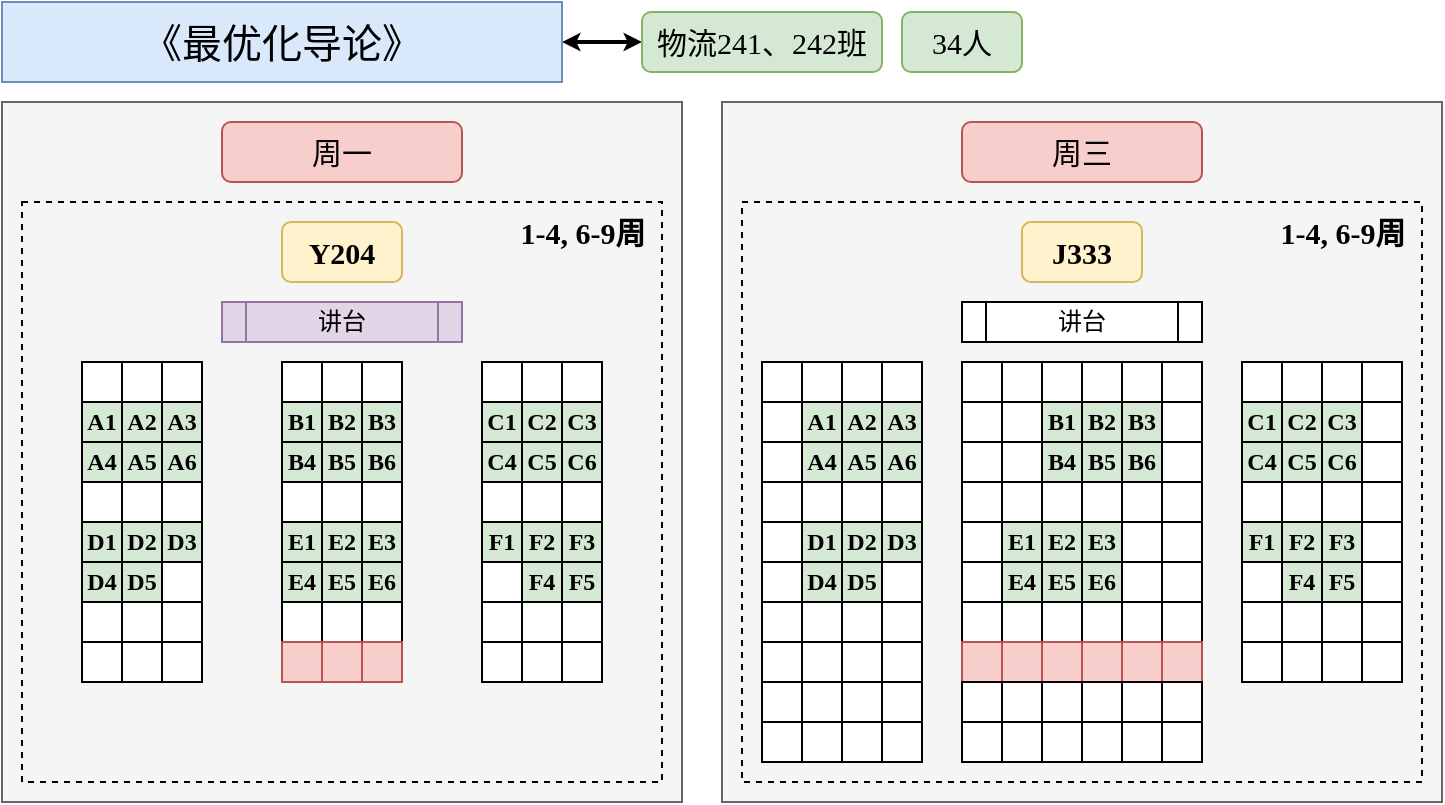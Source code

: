 <mxfile version="21.6.8" type="device" pages="2">
  <diagram name="第一教学班(1、2节)" id="9cBUYSAttYRRXvJpk8ER">
    <mxGraphModel dx="1026" dy="693" grid="1" gridSize="10" guides="1" tooltips="1" connect="1" arrows="1" fold="1" page="1" pageScale="1" pageWidth="1169" pageHeight="827" math="0" shadow="0">
      <root>
        <mxCell id="0" />
        <mxCell id="1" parent="0" />
        <mxCell id="62IIWBh0VD2Zrk2nzVAB-784" value="" style="rounded=0;whiteSpace=wrap;html=1;fillColor=#f5f5f5;fontColor=#333333;strokeColor=#666666;" parent="1" vertex="1">
          <mxGeometry x="585" y="264" width="360" height="350" as="geometry" />
        </mxCell>
        <mxCell id="62IIWBh0VD2Zrk2nzVAB-783" value="" style="rounded=0;whiteSpace=wrap;html=1;fillColor=#f5f5f5;fontColor=#333333;strokeColor=#666666;movable=1;resizable=1;rotatable=1;deletable=1;editable=1;locked=0;connectable=1;" parent="1" vertex="1">
          <mxGeometry x="225" y="264" width="340" height="350" as="geometry" />
        </mxCell>
        <mxCell id="62IIWBh0VD2Zrk2nzVAB-781" value="" style="rounded=0;whiteSpace=wrap;html=1;fillColor=none;dashed=1;movable=1;resizable=1;rotatable=1;deletable=1;editable=1;locked=0;connectable=1;" parent="1" vertex="1">
          <mxGeometry x="235" y="314" width="320" height="290" as="geometry" />
        </mxCell>
        <mxCell id="62IIWBh0VD2Zrk2nzVAB-782" value="" style="rounded=0;whiteSpace=wrap;html=1;fillColor=none;dashed=1;" parent="1" vertex="1">
          <mxGeometry x="595" y="314" width="340" height="290" as="geometry" />
        </mxCell>
        <mxCell id="62IIWBh0VD2Zrk2nzVAB-785" style="edgeStyle=orthogonalEdgeStyle;rounded=0;orthogonalLoop=1;jettySize=auto;html=1;exitX=1;exitY=0.5;exitDx=0;exitDy=0;strokeWidth=2;endSize=3;startSize=3;startArrow=classic;startFill=1;" parent="1" source="62IIWBh0VD2Zrk2nzVAB-1" target="62IIWBh0VD2Zrk2nzVAB-3" edge="1">
          <mxGeometry relative="1" as="geometry" />
        </mxCell>
        <mxCell id="62IIWBh0VD2Zrk2nzVAB-1" value="《最优化导论》" style="rounded=0;whiteSpace=wrap;html=1;fillColor=#dae8fc;strokeColor=#6c8ebf;fontFamily=楷体-简;fontSize=20;" parent="1" vertex="1">
          <mxGeometry x="225" y="214" width="280" height="40" as="geometry" />
        </mxCell>
        <mxCell id="62IIWBh0VD2Zrk2nzVAB-3" value="物流241、242班" style="rounded=1;whiteSpace=wrap;html=1;fillColor=#d5e8d4;strokeColor=#82b366;fontFamily=楷体-简;fontSize=15;" parent="1" vertex="1">
          <mxGeometry x="545" y="219" width="120" height="30" as="geometry" />
        </mxCell>
        <mxCell id="62IIWBh0VD2Zrk2nzVAB-4" value="周三" style="rounded=1;whiteSpace=wrap;html=1;fillColor=#f8cecc;strokeColor=#b85450;fontFamily=楷体-简;fontSize=15;" parent="1" vertex="1">
          <mxGeometry x="705" y="274" width="120" height="30" as="geometry" />
        </mxCell>
        <mxCell id="62IIWBh0VD2Zrk2nzVAB-5" value="周一" style="rounded=1;whiteSpace=wrap;html=1;fillColor=#f8cecc;strokeColor=#b85450;fontFamily=楷体-简;fontSize=15;" parent="1" vertex="1">
          <mxGeometry x="335" y="274" width="120" height="30" as="geometry" />
        </mxCell>
        <mxCell id="62IIWBh0VD2Zrk2nzVAB-6" value="Y204" style="rounded=1;whiteSpace=wrap;html=1;fillColor=#fff2cc;strokeColor=#d6b656;fontFamily=楷体-简;fontSize=15;fontStyle=1" parent="1" vertex="1">
          <mxGeometry x="365" y="324" width="60" height="30" as="geometry" />
        </mxCell>
        <mxCell id="62IIWBh0VD2Zrk2nzVAB-7" value="J333" style="rounded=1;whiteSpace=wrap;html=1;fillColor=#fff2cc;strokeColor=#d6b656;fontFamily=楷体-简;fontSize=15;fontStyle=1" parent="1" vertex="1">
          <mxGeometry x="735" y="324" width="60" height="30" as="geometry" />
        </mxCell>
        <mxCell id="62IIWBh0VD2Zrk2nzVAB-9" value="" style="rounded=0;whiteSpace=wrap;html=1;fontFamily=Times New Roman;" parent="1" vertex="1">
          <mxGeometry x="265" y="394" width="20" height="20" as="geometry" />
        </mxCell>
        <mxCell id="62IIWBh0VD2Zrk2nzVAB-10" value="" style="rounded=0;whiteSpace=wrap;html=1;fontFamily=Times New Roman;" parent="1" vertex="1">
          <mxGeometry x="285" y="394" width="20" height="20" as="geometry" />
        </mxCell>
        <mxCell id="62IIWBh0VD2Zrk2nzVAB-11" value="" style="rounded=0;whiteSpace=wrap;html=1;fontFamily=Times New Roman;" parent="1" vertex="1">
          <mxGeometry x="305" y="394" width="20" height="20" as="geometry" />
        </mxCell>
        <mxCell id="62IIWBh0VD2Zrk2nzVAB-13" value="" style="rounded=0;whiteSpace=wrap;html=1;fontFamily=Times New Roman;" parent="1" vertex="1">
          <mxGeometry x="365" y="394" width="20" height="20" as="geometry" />
        </mxCell>
        <mxCell id="62IIWBh0VD2Zrk2nzVAB-14" value="" style="rounded=0;whiteSpace=wrap;html=1;fontFamily=Times New Roman;" parent="1" vertex="1">
          <mxGeometry x="385" y="394" width="20" height="20" as="geometry" />
        </mxCell>
        <mxCell id="62IIWBh0VD2Zrk2nzVAB-15" value="" style="rounded=0;whiteSpace=wrap;html=1;fontFamily=Times New Roman;" parent="1" vertex="1">
          <mxGeometry x="405" y="394" width="20" height="20" as="geometry" />
        </mxCell>
        <mxCell id="62IIWBh0VD2Zrk2nzVAB-16" value="" style="rounded=0;whiteSpace=wrap;html=1;fontFamily=Times New Roman;" parent="1" vertex="1">
          <mxGeometry x="465" y="394" width="20" height="20" as="geometry" />
        </mxCell>
        <mxCell id="62IIWBh0VD2Zrk2nzVAB-17" value="" style="rounded=0;whiteSpace=wrap;html=1;fontFamily=Times New Roman;" parent="1" vertex="1">
          <mxGeometry x="485" y="394" width="20" height="20" as="geometry" />
        </mxCell>
        <mxCell id="62IIWBh0VD2Zrk2nzVAB-18" value="" style="rounded=0;whiteSpace=wrap;html=1;fontFamily=Times New Roman;" parent="1" vertex="1">
          <mxGeometry x="505" y="394" width="20" height="20" as="geometry" />
        </mxCell>
        <mxCell id="62IIWBh0VD2Zrk2nzVAB-22" value="A1" style="rounded=0;whiteSpace=wrap;html=1;fillColor=#d5e8d4;strokeColor=#000000;fontFamily=Times New Roman;fontStyle=1" parent="1" vertex="1">
          <mxGeometry x="265" y="414" width="20" height="20" as="geometry" />
        </mxCell>
        <mxCell id="62IIWBh0VD2Zrk2nzVAB-23" value="A2" style="rounded=0;whiteSpace=wrap;html=1;fillColor=#d5e8d4;strokeColor=#000000;fontFamily=Times New Roman;fontStyle=1" parent="1" vertex="1">
          <mxGeometry x="285" y="414" width="20" height="20" as="geometry" />
        </mxCell>
        <mxCell id="62IIWBh0VD2Zrk2nzVAB-24" value="A3" style="rounded=0;whiteSpace=wrap;html=1;fillColor=#d5e8d4;strokeColor=#000000;fontFamily=Times New Roman;fontStyle=1" parent="1" vertex="1">
          <mxGeometry x="305" y="414" width="20" height="20" as="geometry" />
        </mxCell>
        <mxCell id="62IIWBh0VD2Zrk2nzVAB-26" value="B1" style="rounded=0;whiteSpace=wrap;html=1;fillColor=#d5e8d4;strokeColor=#000000;fontFamily=Times New Roman;fontStyle=1" parent="1" vertex="1">
          <mxGeometry x="365" y="414" width="20" height="20" as="geometry" />
        </mxCell>
        <mxCell id="62IIWBh0VD2Zrk2nzVAB-27" value="B2" style="rounded=0;whiteSpace=wrap;html=1;fillColor=#d5e8d4;strokeColor=#000000;fontFamily=Times New Roman;fontStyle=1" parent="1" vertex="1">
          <mxGeometry x="385" y="414" width="20" height="20" as="geometry" />
        </mxCell>
        <mxCell id="62IIWBh0VD2Zrk2nzVAB-28" value="B3" style="rounded=0;whiteSpace=wrap;html=1;fillColor=#d5e8d4;strokeColor=#000000;fontFamily=Times New Roman;fontStyle=1" parent="1" vertex="1">
          <mxGeometry x="405" y="414" width="20" height="20" as="geometry" />
        </mxCell>
        <mxCell id="62IIWBh0VD2Zrk2nzVAB-29" value="C1" style="rounded=0;whiteSpace=wrap;html=1;fillColor=#d5e8d4;strokeColor=#000000;fontFamily=Times New Roman;fontStyle=1" parent="1" vertex="1">
          <mxGeometry x="465" y="414" width="20" height="20" as="geometry" />
        </mxCell>
        <mxCell id="62IIWBh0VD2Zrk2nzVAB-30" value="C2" style="rounded=0;whiteSpace=wrap;html=1;fillColor=#d5e8d4;strokeColor=#000000;fontFamily=Times New Roman;fontStyle=1" parent="1" vertex="1">
          <mxGeometry x="485" y="414" width="20" height="20" as="geometry" />
        </mxCell>
        <mxCell id="62IIWBh0VD2Zrk2nzVAB-31" value="C3" style="rounded=0;whiteSpace=wrap;html=1;fillColor=#d5e8d4;strokeColor=#000000;fontFamily=Times New Roman;fontStyle=1" parent="1" vertex="1">
          <mxGeometry x="505" y="414" width="20" height="20" as="geometry" />
        </mxCell>
        <mxCell id="62IIWBh0VD2Zrk2nzVAB-35" value="A4" style="rounded=0;whiteSpace=wrap;html=1;fillColor=#d5e8d4;strokeColor=#000000;fontFamily=Times New Roman;fontStyle=1" parent="1" vertex="1">
          <mxGeometry x="265" y="434" width="20" height="20" as="geometry" />
        </mxCell>
        <mxCell id="62IIWBh0VD2Zrk2nzVAB-36" value="A5" style="rounded=0;whiteSpace=wrap;html=1;fillColor=#d5e8d4;strokeColor=#000000;fontFamily=Times New Roman;fontStyle=1" parent="1" vertex="1">
          <mxGeometry x="285" y="434" width="20" height="20" as="geometry" />
        </mxCell>
        <mxCell id="62IIWBh0VD2Zrk2nzVAB-37" value="A6" style="rounded=0;whiteSpace=wrap;html=1;fillColor=#d5e8d4;strokeColor=#000000;fontFamily=Times New Roman;fontStyle=1" parent="1" vertex="1">
          <mxGeometry x="305" y="434" width="20" height="20" as="geometry" />
        </mxCell>
        <mxCell id="62IIWBh0VD2Zrk2nzVAB-39" value="B4" style="rounded=0;whiteSpace=wrap;html=1;fillColor=#d5e8d4;strokeColor=#000000;fontFamily=Times New Roman;fontStyle=1" parent="1" vertex="1">
          <mxGeometry x="365" y="434" width="20" height="20" as="geometry" />
        </mxCell>
        <mxCell id="62IIWBh0VD2Zrk2nzVAB-40" value="B5" style="rounded=0;whiteSpace=wrap;html=1;fillColor=#d5e8d4;strokeColor=#000000;fontFamily=Times New Roman;fontStyle=1" parent="1" vertex="1">
          <mxGeometry x="385" y="434" width="20" height="20" as="geometry" />
        </mxCell>
        <mxCell id="62IIWBh0VD2Zrk2nzVAB-41" value="B6" style="rounded=0;whiteSpace=wrap;html=1;fillColor=#d5e8d4;strokeColor=#000000;fontFamily=Times New Roman;fontStyle=1" parent="1" vertex="1">
          <mxGeometry x="405" y="434" width="20" height="20" as="geometry" />
        </mxCell>
        <mxCell id="62IIWBh0VD2Zrk2nzVAB-42" value="C4" style="rounded=0;whiteSpace=wrap;html=1;fillColor=#d5e8d4;strokeColor=#000000;fontFamily=Times New Roman;fontStyle=1" parent="1" vertex="1">
          <mxGeometry x="465" y="434" width="20" height="20" as="geometry" />
        </mxCell>
        <mxCell id="62IIWBh0VD2Zrk2nzVAB-43" value="C5" style="rounded=0;whiteSpace=wrap;html=1;fillColor=#d5e8d4;strokeColor=#000000;fontFamily=Times New Roman;fontStyle=1" parent="1" vertex="1">
          <mxGeometry x="485" y="434" width="20" height="20" as="geometry" />
        </mxCell>
        <mxCell id="62IIWBh0VD2Zrk2nzVAB-44" value="C6" style="rounded=0;whiteSpace=wrap;html=1;fillColor=#d5e8d4;strokeColor=#000000;fontFamily=Times New Roman;fontStyle=1" parent="1" vertex="1">
          <mxGeometry x="505" y="434" width="20" height="20" as="geometry" />
        </mxCell>
        <mxCell id="62IIWBh0VD2Zrk2nzVAB-48" value="" style="rounded=0;whiteSpace=wrap;html=1;fontFamily=Times New Roman;fontStyle=1" parent="1" vertex="1">
          <mxGeometry x="265" y="454" width="20" height="20" as="geometry" />
        </mxCell>
        <mxCell id="62IIWBh0VD2Zrk2nzVAB-49" value="" style="rounded=0;whiteSpace=wrap;html=1;fontFamily=Times New Roman;fontStyle=1" parent="1" vertex="1">
          <mxGeometry x="285" y="454" width="20" height="20" as="geometry" />
        </mxCell>
        <mxCell id="62IIWBh0VD2Zrk2nzVAB-50" value="" style="rounded=0;whiteSpace=wrap;html=1;fontFamily=Times New Roman;fontStyle=1" parent="1" vertex="1">
          <mxGeometry x="305" y="454" width="20" height="20" as="geometry" />
        </mxCell>
        <mxCell id="62IIWBh0VD2Zrk2nzVAB-52" value="" style="rounded=0;whiteSpace=wrap;html=1;fontFamily=Times New Roman;fontStyle=1" parent="1" vertex="1">
          <mxGeometry x="365" y="454" width="20" height="20" as="geometry" />
        </mxCell>
        <mxCell id="62IIWBh0VD2Zrk2nzVAB-53" value="" style="rounded=0;whiteSpace=wrap;html=1;fontFamily=Times New Roman;fontStyle=1" parent="1" vertex="1">
          <mxGeometry x="385" y="454" width="20" height="20" as="geometry" />
        </mxCell>
        <mxCell id="62IIWBh0VD2Zrk2nzVAB-54" value="" style="rounded=0;whiteSpace=wrap;html=1;fontFamily=Times New Roman;fontStyle=1" parent="1" vertex="1">
          <mxGeometry x="405" y="454" width="20" height="20" as="geometry" />
        </mxCell>
        <mxCell id="62IIWBh0VD2Zrk2nzVAB-55" value="" style="rounded=0;whiteSpace=wrap;html=1;fontFamily=Times New Roman;fontStyle=1" parent="1" vertex="1">
          <mxGeometry x="465" y="454" width="20" height="20" as="geometry" />
        </mxCell>
        <mxCell id="62IIWBh0VD2Zrk2nzVAB-56" value="" style="rounded=0;whiteSpace=wrap;html=1;fontFamily=Times New Roman;fontStyle=1" parent="1" vertex="1">
          <mxGeometry x="485" y="454" width="20" height="20" as="geometry" />
        </mxCell>
        <mxCell id="62IIWBh0VD2Zrk2nzVAB-57" value="" style="rounded=0;whiteSpace=wrap;html=1;fontFamily=Times New Roman;fontStyle=1" parent="1" vertex="1">
          <mxGeometry x="505" y="454" width="20" height="20" as="geometry" />
        </mxCell>
        <mxCell id="62IIWBh0VD2Zrk2nzVAB-61" value="D1" style="rounded=0;whiteSpace=wrap;html=1;fillColor=#d5e8d4;strokeColor=#000000;fontFamily=Times New Roman;fontStyle=1" parent="1" vertex="1">
          <mxGeometry x="265" y="474" width="20" height="20" as="geometry" />
        </mxCell>
        <mxCell id="62IIWBh0VD2Zrk2nzVAB-62" value="D2" style="rounded=0;whiteSpace=wrap;html=1;fillColor=#d5e8d4;strokeColor=#000000;fontFamily=Times New Roman;fontStyle=1" parent="1" vertex="1">
          <mxGeometry x="285" y="474" width="20" height="20" as="geometry" />
        </mxCell>
        <mxCell id="62IIWBh0VD2Zrk2nzVAB-63" value="D3" style="rounded=0;whiteSpace=wrap;html=1;fillColor=#d5e8d4;strokeColor=#000000;fontFamily=Times New Roman;fontStyle=1" parent="1" vertex="1">
          <mxGeometry x="305" y="474" width="20" height="20" as="geometry" />
        </mxCell>
        <mxCell id="62IIWBh0VD2Zrk2nzVAB-65" value="E1" style="rounded=0;whiteSpace=wrap;html=1;fillColor=#d5e8d4;strokeColor=#000000;fontFamily=Times New Roman;fontStyle=1" parent="1" vertex="1">
          <mxGeometry x="365" y="474" width="20" height="20" as="geometry" />
        </mxCell>
        <mxCell id="62IIWBh0VD2Zrk2nzVAB-66" value="E2" style="rounded=0;whiteSpace=wrap;html=1;fillColor=#d5e8d4;strokeColor=#000000;fontFamily=Times New Roman;fontStyle=1" parent="1" vertex="1">
          <mxGeometry x="385" y="474" width="20" height="20" as="geometry" />
        </mxCell>
        <mxCell id="62IIWBh0VD2Zrk2nzVAB-67" value="E3" style="rounded=0;whiteSpace=wrap;html=1;fillColor=#d5e8d4;strokeColor=#000000;fontFamily=Times New Roman;fontStyle=1" parent="1" vertex="1">
          <mxGeometry x="405" y="474" width="20" height="20" as="geometry" />
        </mxCell>
        <mxCell id="62IIWBh0VD2Zrk2nzVAB-68" value="F1" style="rounded=0;whiteSpace=wrap;html=1;fillColor=#d5e8d4;strokeColor=#000000;fontFamily=Times New Roman;fontStyle=1" parent="1" vertex="1">
          <mxGeometry x="465" y="474" width="20" height="20" as="geometry" />
        </mxCell>
        <mxCell id="62IIWBh0VD2Zrk2nzVAB-69" value="F2" style="rounded=0;whiteSpace=wrap;html=1;fillColor=#d5e8d4;strokeColor=#000000;fontFamily=Times New Roman;fontStyle=1" parent="1" vertex="1">
          <mxGeometry x="485" y="474" width="20" height="20" as="geometry" />
        </mxCell>
        <mxCell id="62IIWBh0VD2Zrk2nzVAB-70" value="F3" style="rounded=0;whiteSpace=wrap;html=1;fillColor=#d5e8d4;strokeColor=#000000;fontFamily=Times New Roman;fontStyle=1" parent="1" vertex="1">
          <mxGeometry x="505" y="474" width="20" height="20" as="geometry" />
        </mxCell>
        <mxCell id="62IIWBh0VD2Zrk2nzVAB-74" value="D4" style="rounded=0;whiteSpace=wrap;html=1;fillColor=#d5e8d4;strokeColor=#000000;fontFamily=Times New Roman;fontStyle=1" parent="1" vertex="1">
          <mxGeometry x="265" y="494" width="20" height="20" as="geometry" />
        </mxCell>
        <mxCell id="62IIWBh0VD2Zrk2nzVAB-75" value="D5" style="rounded=0;whiteSpace=wrap;html=1;fillColor=#d5e8d4;strokeColor=#000000;fontFamily=Times New Roman;fontStyle=1" parent="1" vertex="1">
          <mxGeometry x="285" y="494" width="20" height="20" as="geometry" />
        </mxCell>
        <mxCell id="62IIWBh0VD2Zrk2nzVAB-76" value="" style="rounded=0;whiteSpace=wrap;html=1;fontFamily=Times New Roman;fontStyle=1" parent="1" vertex="1">
          <mxGeometry x="305" y="494" width="20" height="20" as="geometry" />
        </mxCell>
        <mxCell id="62IIWBh0VD2Zrk2nzVAB-78" value="E4" style="rounded=0;whiteSpace=wrap;html=1;fillColor=#d5e8d4;strokeColor=#000000;fontFamily=Times New Roman;fontStyle=1" parent="1" vertex="1">
          <mxGeometry x="365" y="494" width="20" height="20" as="geometry" />
        </mxCell>
        <mxCell id="62IIWBh0VD2Zrk2nzVAB-79" value="E5" style="rounded=0;whiteSpace=wrap;html=1;fillColor=#d5e8d4;strokeColor=#000000;fontFamily=Times New Roman;fontStyle=1" parent="1" vertex="1">
          <mxGeometry x="385" y="494" width="20" height="20" as="geometry" />
        </mxCell>
        <mxCell id="62IIWBh0VD2Zrk2nzVAB-80" value="E6" style="rounded=0;whiteSpace=wrap;html=1;fillColor=#d5e8d4;strokeColor=#000000;fontFamily=Times New Roman;fontStyle=1" parent="1" vertex="1">
          <mxGeometry x="405" y="494" width="20" height="20" as="geometry" />
        </mxCell>
        <mxCell id="62IIWBh0VD2Zrk2nzVAB-81" value="" style="rounded=0;whiteSpace=wrap;html=1;fontFamily=Times New Roman;fontStyle=1" parent="1" vertex="1">
          <mxGeometry x="465" y="494" width="20" height="20" as="geometry" />
        </mxCell>
        <mxCell id="62IIWBh0VD2Zrk2nzVAB-82" value="F4" style="rounded=0;whiteSpace=wrap;html=1;fillColor=#d5e8d4;strokeColor=#000000;fontFamily=Times New Roman;fontStyle=1" parent="1" vertex="1">
          <mxGeometry x="485" y="494" width="20" height="20" as="geometry" />
        </mxCell>
        <mxCell id="62IIWBh0VD2Zrk2nzVAB-83" value="F5" style="rounded=0;whiteSpace=wrap;html=1;fillColor=#d5e8d4;strokeColor=#000000;fontFamily=Times New Roman;fontStyle=1" parent="1" vertex="1">
          <mxGeometry x="505" y="494" width="20" height="20" as="geometry" />
        </mxCell>
        <mxCell id="62IIWBh0VD2Zrk2nzVAB-87" value="" style="rounded=0;whiteSpace=wrap;html=1;fontFamily=Times New Roman;" parent="1" vertex="1">
          <mxGeometry x="265" y="514" width="20" height="20" as="geometry" />
        </mxCell>
        <mxCell id="62IIWBh0VD2Zrk2nzVAB-88" value="" style="rounded=0;whiteSpace=wrap;html=1;fontFamily=Times New Roman;" parent="1" vertex="1">
          <mxGeometry x="285" y="514" width="20" height="20" as="geometry" />
        </mxCell>
        <mxCell id="62IIWBh0VD2Zrk2nzVAB-89" value="" style="rounded=0;whiteSpace=wrap;html=1;fontFamily=Times New Roman;" parent="1" vertex="1">
          <mxGeometry x="305" y="514" width="20" height="20" as="geometry" />
        </mxCell>
        <mxCell id="62IIWBh0VD2Zrk2nzVAB-91" value="" style="rounded=0;whiteSpace=wrap;html=1;fontFamily=Times New Roman;" parent="1" vertex="1">
          <mxGeometry x="365" y="514" width="20" height="20" as="geometry" />
        </mxCell>
        <mxCell id="62IIWBh0VD2Zrk2nzVAB-92" value="" style="rounded=0;whiteSpace=wrap;html=1;fontFamily=Times New Roman;" parent="1" vertex="1">
          <mxGeometry x="385" y="514" width="20" height="20" as="geometry" />
        </mxCell>
        <mxCell id="62IIWBh0VD2Zrk2nzVAB-93" value="" style="rounded=0;whiteSpace=wrap;html=1;fontFamily=Times New Roman;" parent="1" vertex="1">
          <mxGeometry x="405" y="514" width="20" height="20" as="geometry" />
        </mxCell>
        <mxCell id="62IIWBh0VD2Zrk2nzVAB-94" value="" style="rounded=0;whiteSpace=wrap;html=1;fontFamily=Times New Roman;" parent="1" vertex="1">
          <mxGeometry x="465" y="514" width="20" height="20" as="geometry" />
        </mxCell>
        <mxCell id="62IIWBh0VD2Zrk2nzVAB-95" value="" style="rounded=0;whiteSpace=wrap;html=1;fontFamily=Times New Roman;" parent="1" vertex="1">
          <mxGeometry x="485" y="514" width="20" height="20" as="geometry" />
        </mxCell>
        <mxCell id="62IIWBh0VD2Zrk2nzVAB-96" value="" style="rounded=0;whiteSpace=wrap;html=1;fontFamily=Times New Roman;" parent="1" vertex="1">
          <mxGeometry x="505" y="514" width="20" height="20" as="geometry" />
        </mxCell>
        <mxCell id="62IIWBh0VD2Zrk2nzVAB-100" value="" style="rounded=0;whiteSpace=wrap;html=1;fontFamily=Times New Roman;" parent="1" vertex="1">
          <mxGeometry x="265" y="534" width="20" height="20" as="geometry" />
        </mxCell>
        <mxCell id="62IIWBh0VD2Zrk2nzVAB-101" value="" style="rounded=0;whiteSpace=wrap;html=1;fontFamily=Times New Roman;" parent="1" vertex="1">
          <mxGeometry x="285" y="534" width="20" height="20" as="geometry" />
        </mxCell>
        <mxCell id="62IIWBh0VD2Zrk2nzVAB-102" value="" style="rounded=0;whiteSpace=wrap;html=1;fontFamily=Times New Roman;" parent="1" vertex="1">
          <mxGeometry x="305" y="534" width="20" height="20" as="geometry" />
        </mxCell>
        <mxCell id="62IIWBh0VD2Zrk2nzVAB-104" value="" style="rounded=0;whiteSpace=wrap;html=1;fillColor=#f8cecc;strokeColor=#b85450;fontFamily=Times New Roman;" parent="1" vertex="1">
          <mxGeometry x="365" y="534" width="20" height="20" as="geometry" />
        </mxCell>
        <mxCell id="62IIWBh0VD2Zrk2nzVAB-105" value="" style="rounded=0;whiteSpace=wrap;html=1;fillColor=#f8cecc;strokeColor=#b85450;fontFamily=Times New Roman;" parent="1" vertex="1">
          <mxGeometry x="385" y="534" width="20" height="20" as="geometry" />
        </mxCell>
        <mxCell id="62IIWBh0VD2Zrk2nzVAB-106" value="" style="rounded=0;whiteSpace=wrap;html=1;fillColor=#f8cecc;strokeColor=#b85450;fontFamily=Times New Roman;" parent="1" vertex="1">
          <mxGeometry x="405" y="534" width="20" height="20" as="geometry" />
        </mxCell>
        <mxCell id="62IIWBh0VD2Zrk2nzVAB-107" value="" style="rounded=0;whiteSpace=wrap;html=1;fontFamily=Times New Roman;" parent="1" vertex="1">
          <mxGeometry x="465" y="534" width="20" height="20" as="geometry" />
        </mxCell>
        <mxCell id="62IIWBh0VD2Zrk2nzVAB-108" value="" style="rounded=0;whiteSpace=wrap;html=1;fontFamily=Times New Roman;" parent="1" vertex="1">
          <mxGeometry x="485" y="534" width="20" height="20" as="geometry" />
        </mxCell>
        <mxCell id="62IIWBh0VD2Zrk2nzVAB-109" value="" style="rounded=0;whiteSpace=wrap;html=1;fontFamily=Times New Roman;" parent="1" vertex="1">
          <mxGeometry x="505" y="534" width="20" height="20" as="geometry" />
        </mxCell>
        <mxCell id="62IIWBh0VD2Zrk2nzVAB-161" value="讲台" style="shape=process;whiteSpace=wrap;html=1;backgroundOutline=1;fontFamily=楷体-简;fillColor=#e1d5e7;strokeColor=#9673a6;" parent="1" vertex="1">
          <mxGeometry x="335" y="364" width="120" height="20" as="geometry" />
        </mxCell>
        <mxCell id="62IIWBh0VD2Zrk2nzVAB-163" value="" style="rounded=0;whiteSpace=wrap;html=1;fontFamily=Times New Roman;" parent="1" vertex="1">
          <mxGeometry x="605" y="394" width="20" height="20" as="geometry" />
        </mxCell>
        <mxCell id="62IIWBh0VD2Zrk2nzVAB-164" value="" style="rounded=0;whiteSpace=wrap;html=1;fontFamily=Times New Roman;" parent="1" vertex="1">
          <mxGeometry x="625" y="394" width="20" height="20" as="geometry" />
        </mxCell>
        <mxCell id="62IIWBh0VD2Zrk2nzVAB-165" value="" style="rounded=0;whiteSpace=wrap;html=1;fontFamily=Times New Roman;" parent="1" vertex="1">
          <mxGeometry x="645" y="394" width="20" height="20" as="geometry" />
        </mxCell>
        <mxCell id="62IIWBh0VD2Zrk2nzVAB-166" value="" style="rounded=0;whiteSpace=wrap;html=1;fontFamily=Times New Roman;" parent="1" vertex="1">
          <mxGeometry x="665" y="394" width="20" height="20" as="geometry" />
        </mxCell>
        <mxCell id="62IIWBh0VD2Zrk2nzVAB-167" value="" style="rounded=0;whiteSpace=wrap;html=1;fontFamily=Times New Roman;" parent="1" vertex="1">
          <mxGeometry x="705" y="394" width="20" height="20" as="geometry" />
        </mxCell>
        <mxCell id="62IIWBh0VD2Zrk2nzVAB-168" value="" style="rounded=0;whiteSpace=wrap;html=1;fontFamily=Times New Roman;" parent="1" vertex="1">
          <mxGeometry x="725" y="394" width="20" height="20" as="geometry" />
        </mxCell>
        <mxCell id="62IIWBh0VD2Zrk2nzVAB-169" value="" style="rounded=0;whiteSpace=wrap;html=1;fontFamily=Times New Roman;" parent="1" vertex="1">
          <mxGeometry x="745" y="394" width="20" height="20" as="geometry" />
        </mxCell>
        <mxCell id="62IIWBh0VD2Zrk2nzVAB-170" value="" style="rounded=0;whiteSpace=wrap;html=1;fontFamily=Times New Roman;" parent="1" vertex="1">
          <mxGeometry x="765" y="394" width="20" height="20" as="geometry" />
        </mxCell>
        <mxCell id="62IIWBh0VD2Zrk2nzVAB-171" value="" style="rounded=0;whiteSpace=wrap;html=1;fontFamily=Times New Roman;" parent="1" vertex="1">
          <mxGeometry x="845" y="394" width="20" height="20" as="geometry" />
        </mxCell>
        <mxCell id="62IIWBh0VD2Zrk2nzVAB-172" value="" style="rounded=0;whiteSpace=wrap;html=1;fontFamily=Times New Roman;" parent="1" vertex="1">
          <mxGeometry x="865" y="394" width="20" height="20" as="geometry" />
        </mxCell>
        <mxCell id="62IIWBh0VD2Zrk2nzVAB-173" value="" style="rounded=0;whiteSpace=wrap;html=1;fontFamily=Times New Roman;" parent="1" vertex="1">
          <mxGeometry x="885" y="394" width="20" height="20" as="geometry" />
        </mxCell>
        <mxCell id="62IIWBh0VD2Zrk2nzVAB-174" value="" style="rounded=0;whiteSpace=wrap;html=1;fontFamily=Times New Roman;" parent="1" vertex="1">
          <mxGeometry x="905" y="394" width="20" height="20" as="geometry" />
        </mxCell>
        <mxCell id="62IIWBh0VD2Zrk2nzVAB-175" value="" style="rounded=0;whiteSpace=wrap;html=1;fontFamily=Times New Roman;" parent="1" vertex="1">
          <mxGeometry x="785" y="394" width="20" height="20" as="geometry" />
        </mxCell>
        <mxCell id="62IIWBh0VD2Zrk2nzVAB-176" value="" style="rounded=0;whiteSpace=wrap;html=1;fontFamily=Times New Roman;fontStyle=1" parent="1" vertex="1">
          <mxGeometry x="605" y="414" width="20" height="20" as="geometry" />
        </mxCell>
        <mxCell id="62IIWBh0VD2Zrk2nzVAB-177" value="A1" style="rounded=0;whiteSpace=wrap;html=1;fillColor=#d5e8d4;strokeColor=#000000;fontFamily=Times New Roman;fontStyle=1" parent="1" vertex="1">
          <mxGeometry x="625" y="414" width="20" height="20" as="geometry" />
        </mxCell>
        <mxCell id="62IIWBh0VD2Zrk2nzVAB-178" value="A2" style="rounded=0;whiteSpace=wrap;html=1;fillColor=#d5e8d4;strokeColor=#000000;fontFamily=Times New Roman;fontStyle=1" parent="1" vertex="1">
          <mxGeometry x="645" y="414" width="20" height="20" as="geometry" />
        </mxCell>
        <mxCell id="62IIWBh0VD2Zrk2nzVAB-179" value="A3" style="rounded=0;whiteSpace=wrap;html=1;fillColor=#d5e8d4;strokeColor=#000000;fontFamily=Times New Roman;fontStyle=1" parent="1" vertex="1">
          <mxGeometry x="665" y="414" width="20" height="20" as="geometry" />
        </mxCell>
        <mxCell id="62IIWBh0VD2Zrk2nzVAB-180" value="" style="rounded=0;whiteSpace=wrap;html=1;fontFamily=Times New Roman;fontStyle=1" parent="1" vertex="1">
          <mxGeometry x="705" y="414" width="20" height="20" as="geometry" />
        </mxCell>
        <mxCell id="62IIWBh0VD2Zrk2nzVAB-181" value="" style="rounded=0;whiteSpace=wrap;html=1;fontFamily=Times New Roman;fontStyle=1" parent="1" vertex="1">
          <mxGeometry x="725" y="414" width="20" height="20" as="geometry" />
        </mxCell>
        <mxCell id="62IIWBh0VD2Zrk2nzVAB-182" value="B1" style="rounded=0;whiteSpace=wrap;html=1;fillColor=#d5e8d4;strokeColor=#000000;fontFamily=Times New Roman;fontStyle=1" parent="1" vertex="1">
          <mxGeometry x="745" y="414" width="20" height="20" as="geometry" />
        </mxCell>
        <mxCell id="62IIWBh0VD2Zrk2nzVAB-183" value="B2" style="rounded=0;whiteSpace=wrap;html=1;fillColor=#d5e8d4;strokeColor=#000000;fontFamily=Times New Roman;fontStyle=1" parent="1" vertex="1">
          <mxGeometry x="765" y="414" width="20" height="20" as="geometry" />
        </mxCell>
        <mxCell id="62IIWBh0VD2Zrk2nzVAB-184" value="C1" style="rounded=0;whiteSpace=wrap;html=1;fillColor=#d5e8d4;strokeColor=#000000;fontFamily=Times New Roman;fontStyle=1" parent="1" vertex="1">
          <mxGeometry x="845" y="414" width="20" height="20" as="geometry" />
        </mxCell>
        <mxCell id="62IIWBh0VD2Zrk2nzVAB-185" value="C2" style="rounded=0;whiteSpace=wrap;html=1;fillColor=#d5e8d4;strokeColor=#000000;fontFamily=Times New Roman;fontStyle=1" parent="1" vertex="1">
          <mxGeometry x="865" y="414" width="20" height="20" as="geometry" />
        </mxCell>
        <mxCell id="62IIWBh0VD2Zrk2nzVAB-186" value="C3" style="rounded=0;whiteSpace=wrap;html=1;fillColor=#d5e8d4;strokeColor=#000000;fontFamily=Times New Roman;fontStyle=1" parent="1" vertex="1">
          <mxGeometry x="885" y="414" width="20" height="20" as="geometry" />
        </mxCell>
        <mxCell id="62IIWBh0VD2Zrk2nzVAB-187" value="" style="rounded=0;whiteSpace=wrap;html=1;fontFamily=Times New Roman;fontStyle=1" parent="1" vertex="1">
          <mxGeometry x="905" y="414" width="20" height="20" as="geometry" />
        </mxCell>
        <mxCell id="62IIWBh0VD2Zrk2nzVAB-188" value="B3" style="rounded=0;whiteSpace=wrap;html=1;fillColor=#d5e8d4;strokeColor=#000000;fontFamily=Times New Roman;fontStyle=1" parent="1" vertex="1">
          <mxGeometry x="785" y="414" width="20" height="20" as="geometry" />
        </mxCell>
        <mxCell id="62IIWBh0VD2Zrk2nzVAB-189" value="" style="rounded=0;whiteSpace=wrap;html=1;fontFamily=Times New Roman;fontStyle=1" parent="1" vertex="1">
          <mxGeometry x="605" y="434" width="20" height="20" as="geometry" />
        </mxCell>
        <mxCell id="62IIWBh0VD2Zrk2nzVAB-190" value="A4" style="rounded=0;whiteSpace=wrap;html=1;fillColor=#d5e8d4;strokeColor=#000000;fontFamily=Times New Roman;fontStyle=1" parent="1" vertex="1">
          <mxGeometry x="625" y="434" width="20" height="20" as="geometry" />
        </mxCell>
        <mxCell id="62IIWBh0VD2Zrk2nzVAB-191" value="A5" style="rounded=0;whiteSpace=wrap;html=1;fillColor=#d5e8d4;strokeColor=#000000;fontFamily=Times New Roman;fontStyle=1" parent="1" vertex="1">
          <mxGeometry x="645" y="434" width="20" height="20" as="geometry" />
        </mxCell>
        <mxCell id="62IIWBh0VD2Zrk2nzVAB-192" value="A6" style="rounded=0;whiteSpace=wrap;html=1;fillColor=#d5e8d4;strokeColor=#000000;fontFamily=Times New Roman;fontStyle=1" parent="1" vertex="1">
          <mxGeometry x="665" y="434" width="20" height="20" as="geometry" />
        </mxCell>
        <mxCell id="62IIWBh0VD2Zrk2nzVAB-193" value="" style="rounded=0;whiteSpace=wrap;html=1;fontFamily=Times New Roman;fontStyle=1" parent="1" vertex="1">
          <mxGeometry x="705" y="434" width="20" height="20" as="geometry" />
        </mxCell>
        <mxCell id="62IIWBh0VD2Zrk2nzVAB-194" value="" style="rounded=0;whiteSpace=wrap;html=1;fontFamily=Times New Roman;fontStyle=1" parent="1" vertex="1">
          <mxGeometry x="725" y="434" width="20" height="20" as="geometry" />
        </mxCell>
        <mxCell id="62IIWBh0VD2Zrk2nzVAB-195" value="B4" style="rounded=0;whiteSpace=wrap;html=1;fillColor=#d5e8d4;strokeColor=#000000;fontFamily=Times New Roman;fontStyle=1" parent="1" vertex="1">
          <mxGeometry x="745" y="434" width="20" height="20" as="geometry" />
        </mxCell>
        <mxCell id="62IIWBh0VD2Zrk2nzVAB-196" value="B5" style="rounded=0;whiteSpace=wrap;html=1;fillColor=#d5e8d4;strokeColor=#000000;fontFamily=Times New Roman;fontStyle=1" parent="1" vertex="1">
          <mxGeometry x="765" y="434" width="20" height="20" as="geometry" />
        </mxCell>
        <mxCell id="62IIWBh0VD2Zrk2nzVAB-197" value="C4" style="rounded=0;whiteSpace=wrap;html=1;fillColor=#d5e8d4;strokeColor=#000000;fontFamily=Times New Roman;fontStyle=1" parent="1" vertex="1">
          <mxGeometry x="845" y="434" width="20" height="20" as="geometry" />
        </mxCell>
        <mxCell id="62IIWBh0VD2Zrk2nzVAB-198" value="C5" style="rounded=0;whiteSpace=wrap;html=1;fillColor=#d5e8d4;strokeColor=#000000;fontFamily=Times New Roman;fontStyle=1" parent="1" vertex="1">
          <mxGeometry x="865" y="434" width="20" height="20" as="geometry" />
        </mxCell>
        <mxCell id="62IIWBh0VD2Zrk2nzVAB-199" value="C6" style="rounded=0;whiteSpace=wrap;html=1;fillColor=#d5e8d4;strokeColor=#000000;fontFamily=Times New Roman;fontStyle=1" parent="1" vertex="1">
          <mxGeometry x="885" y="434" width="20" height="20" as="geometry" />
        </mxCell>
        <mxCell id="62IIWBh0VD2Zrk2nzVAB-200" value="" style="rounded=0;whiteSpace=wrap;html=1;fontFamily=Times New Roman;fontStyle=1" parent="1" vertex="1">
          <mxGeometry x="905" y="434" width="20" height="20" as="geometry" />
        </mxCell>
        <mxCell id="62IIWBh0VD2Zrk2nzVAB-201" value="B6" style="rounded=0;whiteSpace=wrap;html=1;fillColor=#d5e8d4;strokeColor=#000000;fontFamily=Times New Roman;fontStyle=1" parent="1" vertex="1">
          <mxGeometry x="785" y="434" width="20" height="20" as="geometry" />
        </mxCell>
        <mxCell id="62IIWBh0VD2Zrk2nzVAB-202" value="" style="rounded=0;whiteSpace=wrap;html=1;fontFamily=Times New Roman;fontStyle=1" parent="1" vertex="1">
          <mxGeometry x="605" y="454" width="20" height="20" as="geometry" />
        </mxCell>
        <mxCell id="62IIWBh0VD2Zrk2nzVAB-203" value="" style="rounded=0;whiteSpace=wrap;html=1;fontFamily=Times New Roman;fontStyle=1" parent="1" vertex="1">
          <mxGeometry x="625" y="454" width="20" height="20" as="geometry" />
        </mxCell>
        <mxCell id="62IIWBh0VD2Zrk2nzVAB-204" value="" style="rounded=0;whiteSpace=wrap;html=1;fontFamily=Times New Roman;fontStyle=1" parent="1" vertex="1">
          <mxGeometry x="645" y="454" width="20" height="20" as="geometry" />
        </mxCell>
        <mxCell id="62IIWBh0VD2Zrk2nzVAB-205" value="" style="rounded=0;whiteSpace=wrap;html=1;fontFamily=Times New Roman;fontStyle=1" parent="1" vertex="1">
          <mxGeometry x="665" y="454" width="20" height="20" as="geometry" />
        </mxCell>
        <mxCell id="62IIWBh0VD2Zrk2nzVAB-206" value="" style="rounded=0;whiteSpace=wrap;html=1;fontFamily=Times New Roman;fontStyle=1" parent="1" vertex="1">
          <mxGeometry x="705" y="454" width="20" height="20" as="geometry" />
        </mxCell>
        <mxCell id="62IIWBh0VD2Zrk2nzVAB-207" value="" style="rounded=0;whiteSpace=wrap;html=1;fontFamily=Times New Roman;fontStyle=1" parent="1" vertex="1">
          <mxGeometry x="725" y="454" width="20" height="20" as="geometry" />
        </mxCell>
        <mxCell id="62IIWBh0VD2Zrk2nzVAB-208" value="" style="rounded=0;whiteSpace=wrap;html=1;fontFamily=Times New Roman;fontStyle=1" parent="1" vertex="1">
          <mxGeometry x="745" y="454" width="20" height="20" as="geometry" />
        </mxCell>
        <mxCell id="62IIWBh0VD2Zrk2nzVAB-209" value="" style="rounded=0;whiteSpace=wrap;html=1;fontFamily=Times New Roman;fontStyle=1" parent="1" vertex="1">
          <mxGeometry x="765" y="454" width="20" height="20" as="geometry" />
        </mxCell>
        <mxCell id="62IIWBh0VD2Zrk2nzVAB-210" value="" style="rounded=0;whiteSpace=wrap;html=1;fontFamily=Times New Roman;fontStyle=1" parent="1" vertex="1">
          <mxGeometry x="845" y="454" width="20" height="20" as="geometry" />
        </mxCell>
        <mxCell id="62IIWBh0VD2Zrk2nzVAB-211" value="" style="rounded=0;whiteSpace=wrap;html=1;fontFamily=Times New Roman;fontStyle=1" parent="1" vertex="1">
          <mxGeometry x="865" y="454" width="20" height="20" as="geometry" />
        </mxCell>
        <mxCell id="62IIWBh0VD2Zrk2nzVAB-212" value="" style="rounded=0;whiteSpace=wrap;html=1;fontFamily=Times New Roman;fontStyle=1" parent="1" vertex="1">
          <mxGeometry x="885" y="454" width="20" height="20" as="geometry" />
        </mxCell>
        <mxCell id="62IIWBh0VD2Zrk2nzVAB-213" value="" style="rounded=0;whiteSpace=wrap;html=1;fontFamily=Times New Roman;fontStyle=1" parent="1" vertex="1">
          <mxGeometry x="905" y="454" width="20" height="20" as="geometry" />
        </mxCell>
        <mxCell id="62IIWBh0VD2Zrk2nzVAB-214" value="" style="rounded=0;whiteSpace=wrap;html=1;fontFamily=Times New Roman;fontStyle=1" parent="1" vertex="1">
          <mxGeometry x="785" y="454" width="20" height="20" as="geometry" />
        </mxCell>
        <mxCell id="62IIWBh0VD2Zrk2nzVAB-215" value="" style="rounded=0;whiteSpace=wrap;html=1;fontFamily=Times New Roman;fontStyle=1" parent="1" vertex="1">
          <mxGeometry x="605" y="474" width="20" height="20" as="geometry" />
        </mxCell>
        <mxCell id="62IIWBh0VD2Zrk2nzVAB-216" value="D1" style="rounded=0;whiteSpace=wrap;html=1;fillColor=#d5e8d4;strokeColor=#000000;fontFamily=Times New Roman;fontStyle=1" parent="1" vertex="1">
          <mxGeometry x="625" y="474" width="20" height="20" as="geometry" />
        </mxCell>
        <mxCell id="62IIWBh0VD2Zrk2nzVAB-217" value="D2" style="rounded=0;whiteSpace=wrap;html=1;fillColor=#d5e8d4;strokeColor=#000000;fontFamily=Times New Roman;fontStyle=1" parent="1" vertex="1">
          <mxGeometry x="645" y="474" width="20" height="20" as="geometry" />
        </mxCell>
        <mxCell id="62IIWBh0VD2Zrk2nzVAB-218" value="D3" style="rounded=0;whiteSpace=wrap;html=1;fillColor=#d5e8d4;strokeColor=#000000;fontFamily=Times New Roman;fontStyle=1" parent="1" vertex="1">
          <mxGeometry x="665" y="474" width="20" height="20" as="geometry" />
        </mxCell>
        <mxCell id="62IIWBh0VD2Zrk2nzVAB-219" value="" style="rounded=0;whiteSpace=wrap;html=1;fontFamily=Times New Roman;fontStyle=1" parent="1" vertex="1">
          <mxGeometry x="705" y="474" width="20" height="20" as="geometry" />
        </mxCell>
        <mxCell id="62IIWBh0VD2Zrk2nzVAB-220" value="E1" style="rounded=0;whiteSpace=wrap;html=1;fillColor=#d5e8d4;strokeColor=#000000;fontFamily=Times New Roman;fontStyle=1" parent="1" vertex="1">
          <mxGeometry x="725" y="474" width="20" height="20" as="geometry" />
        </mxCell>
        <mxCell id="62IIWBh0VD2Zrk2nzVAB-221" value="E2" style="rounded=0;whiteSpace=wrap;html=1;fillColor=#d5e8d4;strokeColor=#000000;fontFamily=Times New Roman;fontStyle=1" parent="1" vertex="1">
          <mxGeometry x="745" y="474" width="20" height="20" as="geometry" />
        </mxCell>
        <mxCell id="62IIWBh0VD2Zrk2nzVAB-222" value="E3" style="rounded=0;whiteSpace=wrap;html=1;fillColor=#d5e8d4;strokeColor=#000000;fontFamily=Times New Roman;fontStyle=1" parent="1" vertex="1">
          <mxGeometry x="765" y="474" width="20" height="20" as="geometry" />
        </mxCell>
        <mxCell id="62IIWBh0VD2Zrk2nzVAB-223" value="F1" style="rounded=0;whiteSpace=wrap;html=1;fillColor=#d5e8d4;strokeColor=#000000;fontFamily=Times New Roman;fontStyle=1" parent="1" vertex="1">
          <mxGeometry x="845" y="474" width="20" height="20" as="geometry" />
        </mxCell>
        <mxCell id="62IIWBh0VD2Zrk2nzVAB-224" value="F2" style="rounded=0;whiteSpace=wrap;html=1;fillColor=#d5e8d4;strokeColor=#000000;fontFamily=Times New Roman;fontStyle=1" parent="1" vertex="1">
          <mxGeometry x="865" y="474" width="20" height="20" as="geometry" />
        </mxCell>
        <mxCell id="62IIWBh0VD2Zrk2nzVAB-225" value="F3" style="rounded=0;whiteSpace=wrap;html=1;fillColor=#d5e8d4;strokeColor=#000000;fontFamily=Times New Roman;fontStyle=1" parent="1" vertex="1">
          <mxGeometry x="885" y="474" width="20" height="20" as="geometry" />
        </mxCell>
        <mxCell id="62IIWBh0VD2Zrk2nzVAB-226" value="" style="rounded=0;whiteSpace=wrap;html=1;fontFamily=Times New Roman;fontStyle=1" parent="1" vertex="1">
          <mxGeometry x="905" y="474" width="20" height="20" as="geometry" />
        </mxCell>
        <mxCell id="62IIWBh0VD2Zrk2nzVAB-227" value="" style="rounded=0;whiteSpace=wrap;html=1;fontFamily=Times New Roman;fontStyle=1" parent="1" vertex="1">
          <mxGeometry x="785" y="474" width="20" height="20" as="geometry" />
        </mxCell>
        <mxCell id="62IIWBh0VD2Zrk2nzVAB-228" value="" style="rounded=0;whiteSpace=wrap;html=1;fontFamily=Times New Roman;fontStyle=1" parent="1" vertex="1">
          <mxGeometry x="605" y="494" width="20" height="20" as="geometry" />
        </mxCell>
        <mxCell id="62IIWBh0VD2Zrk2nzVAB-229" value="D4" style="rounded=0;whiteSpace=wrap;html=1;fillColor=#d5e8d4;strokeColor=#000000;fontFamily=Times New Roman;fontStyle=1" parent="1" vertex="1">
          <mxGeometry x="625" y="494" width="20" height="20" as="geometry" />
        </mxCell>
        <mxCell id="62IIWBh0VD2Zrk2nzVAB-230" value="D5" style="rounded=0;whiteSpace=wrap;html=1;fillColor=#d5e8d4;strokeColor=#000000;fontFamily=Times New Roman;fontStyle=1" parent="1" vertex="1">
          <mxGeometry x="645" y="494" width="20" height="20" as="geometry" />
        </mxCell>
        <mxCell id="62IIWBh0VD2Zrk2nzVAB-231" value="" style="rounded=0;whiteSpace=wrap;html=1;fontFamily=Times New Roman;fontStyle=1" parent="1" vertex="1">
          <mxGeometry x="665" y="494" width="20" height="20" as="geometry" />
        </mxCell>
        <mxCell id="62IIWBh0VD2Zrk2nzVAB-232" value="" style="rounded=0;whiteSpace=wrap;html=1;fontFamily=Times New Roman;fontStyle=1" parent="1" vertex="1">
          <mxGeometry x="705" y="494" width="20" height="20" as="geometry" />
        </mxCell>
        <mxCell id="62IIWBh0VD2Zrk2nzVAB-233" value="E4" style="rounded=0;whiteSpace=wrap;html=1;fillColor=#d5e8d4;strokeColor=#000000;fontFamily=Times New Roman;fontStyle=1" parent="1" vertex="1">
          <mxGeometry x="725" y="494" width="20" height="20" as="geometry" />
        </mxCell>
        <mxCell id="62IIWBh0VD2Zrk2nzVAB-234" value="E5" style="rounded=0;whiteSpace=wrap;html=1;fillColor=#d5e8d4;strokeColor=#000000;fontFamily=Times New Roman;fontStyle=1" parent="1" vertex="1">
          <mxGeometry x="745" y="494" width="20" height="20" as="geometry" />
        </mxCell>
        <mxCell id="62IIWBh0VD2Zrk2nzVAB-235" value="E6" style="rounded=0;whiteSpace=wrap;html=1;fillColor=#d5e8d4;strokeColor=#000000;fontFamily=Times New Roman;fontStyle=1" parent="1" vertex="1">
          <mxGeometry x="765" y="494" width="20" height="20" as="geometry" />
        </mxCell>
        <mxCell id="62IIWBh0VD2Zrk2nzVAB-236" value="" style="rounded=0;whiteSpace=wrap;html=1;fontFamily=Times New Roman;fontStyle=1" parent="1" vertex="1">
          <mxGeometry x="845" y="494" width="20" height="20" as="geometry" />
        </mxCell>
        <mxCell id="62IIWBh0VD2Zrk2nzVAB-237" value="F4" style="rounded=0;whiteSpace=wrap;html=1;fillColor=#d5e8d4;strokeColor=#000000;fontFamily=Times New Roman;fontStyle=1" parent="1" vertex="1">
          <mxGeometry x="865" y="494" width="20" height="20" as="geometry" />
        </mxCell>
        <mxCell id="62IIWBh0VD2Zrk2nzVAB-238" value="F5" style="rounded=0;whiteSpace=wrap;html=1;fillColor=#d5e8d4;strokeColor=#000000;fontFamily=Times New Roman;fontStyle=1" parent="1" vertex="1">
          <mxGeometry x="885" y="494" width="20" height="20" as="geometry" />
        </mxCell>
        <mxCell id="62IIWBh0VD2Zrk2nzVAB-239" value="" style="rounded=0;whiteSpace=wrap;html=1;fontFamily=Times New Roman;fontStyle=1" parent="1" vertex="1">
          <mxGeometry x="905" y="494" width="20" height="20" as="geometry" />
        </mxCell>
        <mxCell id="62IIWBh0VD2Zrk2nzVAB-240" value="" style="rounded=0;whiteSpace=wrap;html=1;fontFamily=Times New Roman;fontStyle=1" parent="1" vertex="1">
          <mxGeometry x="785" y="494" width="20" height="20" as="geometry" />
        </mxCell>
        <mxCell id="62IIWBh0VD2Zrk2nzVAB-241" value="" style="rounded=0;whiteSpace=wrap;html=1;fontFamily=Times New Roman;" parent="1" vertex="1">
          <mxGeometry x="605" y="514" width="20" height="20" as="geometry" />
        </mxCell>
        <mxCell id="62IIWBh0VD2Zrk2nzVAB-242" value="" style="rounded=0;whiteSpace=wrap;html=1;fontFamily=Times New Roman;" parent="1" vertex="1">
          <mxGeometry x="625" y="514" width="20" height="20" as="geometry" />
        </mxCell>
        <mxCell id="62IIWBh0VD2Zrk2nzVAB-243" value="" style="rounded=0;whiteSpace=wrap;html=1;fontFamily=Times New Roman;" parent="1" vertex="1">
          <mxGeometry x="645" y="514" width="20" height="20" as="geometry" />
        </mxCell>
        <mxCell id="62IIWBh0VD2Zrk2nzVAB-244" value="" style="rounded=0;whiteSpace=wrap;html=1;fontFamily=Times New Roman;" parent="1" vertex="1">
          <mxGeometry x="665" y="514" width="20" height="20" as="geometry" />
        </mxCell>
        <mxCell id="62IIWBh0VD2Zrk2nzVAB-245" value="" style="rounded=0;whiteSpace=wrap;html=1;fontFamily=Times New Roman;" parent="1" vertex="1">
          <mxGeometry x="705" y="514" width="20" height="20" as="geometry" />
        </mxCell>
        <mxCell id="62IIWBh0VD2Zrk2nzVAB-246" value="" style="rounded=0;whiteSpace=wrap;html=1;fontFamily=Times New Roman;" parent="1" vertex="1">
          <mxGeometry x="725" y="514" width="20" height="20" as="geometry" />
        </mxCell>
        <mxCell id="62IIWBh0VD2Zrk2nzVAB-247" value="" style="rounded=0;whiteSpace=wrap;html=1;fontFamily=Times New Roman;" parent="1" vertex="1">
          <mxGeometry x="745" y="514" width="20" height="20" as="geometry" />
        </mxCell>
        <mxCell id="62IIWBh0VD2Zrk2nzVAB-248" value="" style="rounded=0;whiteSpace=wrap;html=1;fontFamily=Times New Roman;" parent="1" vertex="1">
          <mxGeometry x="765" y="514" width="20" height="20" as="geometry" />
        </mxCell>
        <mxCell id="62IIWBh0VD2Zrk2nzVAB-249" value="" style="rounded=0;whiteSpace=wrap;html=1;fontFamily=Times New Roman;" parent="1" vertex="1">
          <mxGeometry x="845" y="514" width="20" height="20" as="geometry" />
        </mxCell>
        <mxCell id="62IIWBh0VD2Zrk2nzVAB-250" value="" style="rounded=0;whiteSpace=wrap;html=1;fontFamily=Times New Roman;" parent="1" vertex="1">
          <mxGeometry x="865" y="514" width="20" height="20" as="geometry" />
        </mxCell>
        <mxCell id="62IIWBh0VD2Zrk2nzVAB-251" value="" style="rounded=0;whiteSpace=wrap;html=1;fontFamily=Times New Roman;" parent="1" vertex="1">
          <mxGeometry x="885" y="514" width="20" height="20" as="geometry" />
        </mxCell>
        <mxCell id="62IIWBh0VD2Zrk2nzVAB-252" value="" style="rounded=0;whiteSpace=wrap;html=1;fontFamily=Times New Roman;" parent="1" vertex="1">
          <mxGeometry x="905" y="514" width="20" height="20" as="geometry" />
        </mxCell>
        <mxCell id="62IIWBh0VD2Zrk2nzVAB-253" value="" style="rounded=0;whiteSpace=wrap;html=1;fontFamily=Times New Roman;" parent="1" vertex="1">
          <mxGeometry x="785" y="514" width="20" height="20" as="geometry" />
        </mxCell>
        <mxCell id="62IIWBh0VD2Zrk2nzVAB-254" value="" style="rounded=0;whiteSpace=wrap;html=1;fontFamily=Times New Roman;" parent="1" vertex="1">
          <mxGeometry x="605" y="534" width="20" height="20" as="geometry" />
        </mxCell>
        <mxCell id="62IIWBh0VD2Zrk2nzVAB-255" value="" style="rounded=0;whiteSpace=wrap;html=1;fontFamily=Times New Roman;" parent="1" vertex="1">
          <mxGeometry x="625" y="534" width="20" height="20" as="geometry" />
        </mxCell>
        <mxCell id="62IIWBh0VD2Zrk2nzVAB-256" value="" style="rounded=0;whiteSpace=wrap;html=1;fontFamily=Times New Roman;" parent="1" vertex="1">
          <mxGeometry x="645" y="534" width="20" height="20" as="geometry" />
        </mxCell>
        <mxCell id="62IIWBh0VD2Zrk2nzVAB-257" value="" style="rounded=0;whiteSpace=wrap;html=1;fontFamily=Times New Roman;" parent="1" vertex="1">
          <mxGeometry x="665" y="534" width="20" height="20" as="geometry" />
        </mxCell>
        <mxCell id="62IIWBh0VD2Zrk2nzVAB-258" value="" style="rounded=0;whiteSpace=wrap;html=1;fillColor=#f8cecc;strokeColor=#b85450;fontFamily=Times New Roman;" parent="1" vertex="1">
          <mxGeometry x="705" y="534" width="20" height="20" as="geometry" />
        </mxCell>
        <mxCell id="62IIWBh0VD2Zrk2nzVAB-259" value="" style="rounded=0;whiteSpace=wrap;html=1;fillColor=#f8cecc;strokeColor=#b85450;fontFamily=Times New Roman;" parent="1" vertex="1">
          <mxGeometry x="725" y="534" width="20" height="20" as="geometry" />
        </mxCell>
        <mxCell id="62IIWBh0VD2Zrk2nzVAB-260" value="" style="rounded=0;whiteSpace=wrap;html=1;fillColor=#f8cecc;strokeColor=#b85450;fontFamily=Times New Roman;" parent="1" vertex="1">
          <mxGeometry x="745" y="534" width="20" height="20" as="geometry" />
        </mxCell>
        <mxCell id="62IIWBh0VD2Zrk2nzVAB-261" value="" style="rounded=0;whiteSpace=wrap;html=1;fillColor=#f8cecc;strokeColor=#b85450;fontFamily=Times New Roman;" parent="1" vertex="1">
          <mxGeometry x="765" y="534" width="20" height="20" as="geometry" />
        </mxCell>
        <mxCell id="62IIWBh0VD2Zrk2nzVAB-262" value="" style="rounded=0;whiteSpace=wrap;html=1;fontFamily=Times New Roman;" parent="1" vertex="1">
          <mxGeometry x="845" y="534" width="20" height="20" as="geometry" />
        </mxCell>
        <mxCell id="62IIWBh0VD2Zrk2nzVAB-263" value="" style="rounded=0;whiteSpace=wrap;html=1;fontFamily=Times New Roman;" parent="1" vertex="1">
          <mxGeometry x="865" y="534" width="20" height="20" as="geometry" />
        </mxCell>
        <mxCell id="62IIWBh0VD2Zrk2nzVAB-264" value="" style="rounded=0;whiteSpace=wrap;html=1;fontFamily=Times New Roman;" parent="1" vertex="1">
          <mxGeometry x="885" y="534" width="20" height="20" as="geometry" />
        </mxCell>
        <mxCell id="62IIWBh0VD2Zrk2nzVAB-265" value="" style="rounded=0;whiteSpace=wrap;html=1;fontFamily=Times New Roman;" parent="1" vertex="1">
          <mxGeometry x="905" y="534" width="20" height="20" as="geometry" />
        </mxCell>
        <mxCell id="62IIWBh0VD2Zrk2nzVAB-266" value="" style="rounded=0;whiteSpace=wrap;html=1;fillColor=#f8cecc;strokeColor=#b85450;fontFamily=Times New Roman;" parent="1" vertex="1">
          <mxGeometry x="785" y="534" width="20" height="20" as="geometry" />
        </mxCell>
        <mxCell id="62IIWBh0VD2Zrk2nzVAB-271" value="" style="rounded=0;whiteSpace=wrap;html=1;" parent="1" vertex="1">
          <mxGeometry x="605" y="554" width="20" height="20" as="geometry" />
        </mxCell>
        <mxCell id="62IIWBh0VD2Zrk2nzVAB-272" value="" style="rounded=0;whiteSpace=wrap;html=1;" parent="1" vertex="1">
          <mxGeometry x="625" y="554" width="20" height="20" as="geometry" />
        </mxCell>
        <mxCell id="62IIWBh0VD2Zrk2nzVAB-273" value="" style="rounded=0;whiteSpace=wrap;html=1;" parent="1" vertex="1">
          <mxGeometry x="645" y="554" width="20" height="20" as="geometry" />
        </mxCell>
        <mxCell id="62IIWBh0VD2Zrk2nzVAB-274" value="" style="rounded=0;whiteSpace=wrap;html=1;" parent="1" vertex="1">
          <mxGeometry x="665" y="554" width="20" height="20" as="geometry" />
        </mxCell>
        <mxCell id="62IIWBh0VD2Zrk2nzVAB-275" value="" style="rounded=0;whiteSpace=wrap;html=1;" parent="1" vertex="1">
          <mxGeometry x="705" y="554" width="20" height="20" as="geometry" />
        </mxCell>
        <mxCell id="62IIWBh0VD2Zrk2nzVAB-276" value="" style="rounded=0;whiteSpace=wrap;html=1;" parent="1" vertex="1">
          <mxGeometry x="725" y="554" width="20" height="20" as="geometry" />
        </mxCell>
        <mxCell id="62IIWBh0VD2Zrk2nzVAB-277" value="" style="rounded=0;whiteSpace=wrap;html=1;" parent="1" vertex="1">
          <mxGeometry x="745" y="554" width="20" height="20" as="geometry" />
        </mxCell>
        <mxCell id="62IIWBh0VD2Zrk2nzVAB-278" value="" style="rounded=0;whiteSpace=wrap;html=1;" parent="1" vertex="1">
          <mxGeometry x="765" y="554" width="20" height="20" as="geometry" />
        </mxCell>
        <mxCell id="62IIWBh0VD2Zrk2nzVAB-279" value="" style="rounded=0;whiteSpace=wrap;html=1;" parent="1" vertex="1">
          <mxGeometry x="785" y="554" width="20" height="20" as="geometry" />
        </mxCell>
        <mxCell id="62IIWBh0VD2Zrk2nzVAB-280" value="" style="rounded=0;whiteSpace=wrap;html=1;" parent="1" vertex="1">
          <mxGeometry x="605" y="574" width="20" height="20" as="geometry" />
        </mxCell>
        <mxCell id="62IIWBh0VD2Zrk2nzVAB-281" value="" style="rounded=0;whiteSpace=wrap;html=1;" parent="1" vertex="1">
          <mxGeometry x="625" y="574" width="20" height="20" as="geometry" />
        </mxCell>
        <mxCell id="62IIWBh0VD2Zrk2nzVAB-282" value="" style="rounded=0;whiteSpace=wrap;html=1;" parent="1" vertex="1">
          <mxGeometry x="645" y="574" width="20" height="20" as="geometry" />
        </mxCell>
        <mxCell id="62IIWBh0VD2Zrk2nzVAB-283" value="" style="rounded=0;whiteSpace=wrap;html=1;" parent="1" vertex="1">
          <mxGeometry x="665" y="574" width="20" height="20" as="geometry" />
        </mxCell>
        <mxCell id="62IIWBh0VD2Zrk2nzVAB-284" value="" style="rounded=0;whiteSpace=wrap;html=1;" parent="1" vertex="1">
          <mxGeometry x="705" y="574" width="20" height="20" as="geometry" />
        </mxCell>
        <mxCell id="62IIWBh0VD2Zrk2nzVAB-285" value="" style="rounded=0;whiteSpace=wrap;html=1;" parent="1" vertex="1">
          <mxGeometry x="725" y="574" width="20" height="20" as="geometry" />
        </mxCell>
        <mxCell id="62IIWBh0VD2Zrk2nzVAB-286" value="" style="rounded=0;whiteSpace=wrap;html=1;" parent="1" vertex="1">
          <mxGeometry x="745" y="574" width="20" height="20" as="geometry" />
        </mxCell>
        <mxCell id="62IIWBh0VD2Zrk2nzVAB-287" value="" style="rounded=0;whiteSpace=wrap;html=1;" parent="1" vertex="1">
          <mxGeometry x="765" y="574" width="20" height="20" as="geometry" />
        </mxCell>
        <mxCell id="62IIWBh0VD2Zrk2nzVAB-288" value="" style="rounded=0;whiteSpace=wrap;html=1;" parent="1" vertex="1">
          <mxGeometry x="785" y="574" width="20" height="20" as="geometry" />
        </mxCell>
        <mxCell id="62IIWBh0VD2Zrk2nzVAB-289" value="" style="rounded=0;whiteSpace=wrap;html=1;fontFamily=Times New Roman;" parent="1" vertex="1">
          <mxGeometry x="805" y="394" width="20" height="20" as="geometry" />
        </mxCell>
        <mxCell id="62IIWBh0VD2Zrk2nzVAB-290" value="" style="rounded=0;whiteSpace=wrap;html=1;fontFamily=Times New Roman;fontStyle=1" parent="1" vertex="1">
          <mxGeometry x="805" y="414" width="20" height="20" as="geometry" />
        </mxCell>
        <mxCell id="62IIWBh0VD2Zrk2nzVAB-291" value="" style="rounded=0;whiteSpace=wrap;html=1;fontFamily=Times New Roman;fontStyle=1" parent="1" vertex="1">
          <mxGeometry x="805" y="434" width="20" height="20" as="geometry" />
        </mxCell>
        <mxCell id="62IIWBh0VD2Zrk2nzVAB-292" value="" style="rounded=0;whiteSpace=wrap;html=1;fontFamily=Times New Roman;fontStyle=1" parent="1" vertex="1">
          <mxGeometry x="805" y="454" width="20" height="20" as="geometry" />
        </mxCell>
        <mxCell id="62IIWBh0VD2Zrk2nzVAB-293" value="" style="rounded=0;whiteSpace=wrap;html=1;fontFamily=Times New Roman;fontStyle=1" parent="1" vertex="1">
          <mxGeometry x="805" y="474" width="20" height="20" as="geometry" />
        </mxCell>
        <mxCell id="62IIWBh0VD2Zrk2nzVAB-294" value="" style="rounded=0;whiteSpace=wrap;html=1;fontFamily=Times New Roman;fontStyle=1" parent="1" vertex="1">
          <mxGeometry x="805" y="494" width="20" height="20" as="geometry" />
        </mxCell>
        <mxCell id="62IIWBh0VD2Zrk2nzVAB-295" value="" style="rounded=0;whiteSpace=wrap;html=1;fontFamily=Times New Roman;" parent="1" vertex="1">
          <mxGeometry x="805" y="514" width="20" height="20" as="geometry" />
        </mxCell>
        <mxCell id="62IIWBh0VD2Zrk2nzVAB-296" value="" style="rounded=0;whiteSpace=wrap;html=1;fillColor=#f8cecc;strokeColor=#b85450;fontFamily=Times New Roman;" parent="1" vertex="1">
          <mxGeometry x="805" y="534" width="20" height="20" as="geometry" />
        </mxCell>
        <mxCell id="62IIWBh0VD2Zrk2nzVAB-297" value="" style="rounded=0;whiteSpace=wrap;html=1;" parent="1" vertex="1">
          <mxGeometry x="805" y="554" width="20" height="20" as="geometry" />
        </mxCell>
        <mxCell id="62IIWBh0VD2Zrk2nzVAB-298" value="" style="rounded=0;whiteSpace=wrap;html=1;" parent="1" vertex="1">
          <mxGeometry x="805" y="574" width="20" height="20" as="geometry" />
        </mxCell>
        <mxCell id="62IIWBh0VD2Zrk2nzVAB-299" value="讲台" style="shape=process;whiteSpace=wrap;html=1;backgroundOutline=1;fontFamily=楷体-简;" parent="1" vertex="1">
          <mxGeometry x="705" y="364" width="120" height="20" as="geometry" />
        </mxCell>
        <mxCell id="62IIWBh0VD2Zrk2nzVAB-792" value="&lt;font face=&quot;楷体-简&quot; style=&quot;font-size: 15px;&quot;&gt;1-4, 6-9周&lt;/font&gt;" style="text;html=1;align=center;verticalAlign=middle;resizable=0;points=[];autosize=1;strokeColor=none;fillColor=none;fontStyle=1" parent="1" vertex="1">
          <mxGeometry x="475" y="314" width="80" height="30" as="geometry" />
        </mxCell>
        <mxCell id="Y-vRYR3Y79qm8gn3Rfe9-1" value="&lt;font face=&quot;楷体-简&quot; style=&quot;font-size: 15px;&quot;&gt;1-4, 6-9周&lt;/font&gt;" style="text;html=1;align=center;verticalAlign=middle;resizable=0;points=[];autosize=1;strokeColor=none;fillColor=none;fontStyle=1" parent="1" vertex="1">
          <mxGeometry x="855" y="314" width="80" height="30" as="geometry" />
        </mxCell>
        <mxCell id="Y-vRYR3Y79qm8gn3Rfe9-2" value="34人" style="rounded=1;whiteSpace=wrap;html=1;fillColor=#d5e8d4;strokeColor=#82b366;fontFamily=楷体-简;fontSize=15;" parent="1" vertex="1">
          <mxGeometry x="675" y="219" width="60" height="30" as="geometry" />
        </mxCell>
      </root>
    </mxGraphModel>
  </diagram>
  <diagram id="2wTxSFGuAsVEj7OV6d-P" name="第二教学班(3、4节)">
    <mxGraphModel dx="821" dy="554" grid="1" gridSize="10" guides="1" tooltips="1" connect="1" arrows="1" fold="1" page="1" pageScale="1" pageWidth="1169" pageHeight="827" math="0" shadow="0">
      <root>
        <mxCell id="0" />
        <mxCell id="1" parent="0" />
        <mxCell id="G_lSR81ob_D0FCsFVhKm-1" value="" style="rounded=0;whiteSpace=wrap;html=1;fillColor=#f5f5f5;fontColor=#333333;strokeColor=#666666;" parent="1" vertex="1">
          <mxGeometry x="585" y="264" width="360" height="350" as="geometry" />
        </mxCell>
        <mxCell id="G_lSR81ob_D0FCsFVhKm-2" value="" style="rounded=0;whiteSpace=wrap;html=1;fillColor=#f5f5f5;fontColor=#333333;strokeColor=#666666;movable=1;resizable=1;rotatable=1;deletable=1;editable=1;locked=0;connectable=1;" parent="1" vertex="1">
          <mxGeometry x="225" y="264" width="340" height="350" as="geometry" />
        </mxCell>
        <mxCell id="G_lSR81ob_D0FCsFVhKm-3" value="" style="rounded=0;whiteSpace=wrap;html=1;fillColor=none;dashed=1;movable=1;resizable=1;rotatable=1;deletable=1;editable=1;locked=0;connectable=1;" parent="1" vertex="1">
          <mxGeometry x="235" y="314" width="320" height="290" as="geometry" />
        </mxCell>
        <mxCell id="G_lSR81ob_D0FCsFVhKm-4" value="" style="rounded=0;whiteSpace=wrap;html=1;fillColor=none;dashed=1;" parent="1" vertex="1">
          <mxGeometry x="595" y="314" width="340" height="290" as="geometry" />
        </mxCell>
        <mxCell id="G_lSR81ob_D0FCsFVhKm-5" style="edgeStyle=orthogonalEdgeStyle;rounded=0;orthogonalLoop=1;jettySize=auto;html=1;exitX=1;exitY=0.5;exitDx=0;exitDy=0;strokeWidth=2;endSize=3;startSize=3;startArrow=classic;startFill=1;" parent="1" source="G_lSR81ob_D0FCsFVhKm-6" target="G_lSR81ob_D0FCsFVhKm-7" edge="1">
          <mxGeometry relative="1" as="geometry" />
        </mxCell>
        <mxCell id="G_lSR81ob_D0FCsFVhKm-6" value="《最优化导论》" style="rounded=0;whiteSpace=wrap;html=1;fillColor=#dae8fc;strokeColor=#6c8ebf;fontFamily=楷体-简;fontSize=20;" parent="1" vertex="1">
          <mxGeometry x="225" y="214" width="280" height="40" as="geometry" />
        </mxCell>
        <mxCell id="G_lSR81ob_D0FCsFVhKm-7" value="物流243、244班" style="rounded=1;whiteSpace=wrap;html=1;fillColor=#d5e8d4;strokeColor=#82b366;fontFamily=楷体-简;fontSize=15;" parent="1" vertex="1">
          <mxGeometry x="545" y="219" width="120" height="30" as="geometry" />
        </mxCell>
        <mxCell id="G_lSR81ob_D0FCsFVhKm-8" value="周三" style="rounded=1;whiteSpace=wrap;html=1;fillColor=#f8cecc;strokeColor=#b85450;fontFamily=楷体-简;fontSize=15;" parent="1" vertex="1">
          <mxGeometry x="705" y="274" width="120" height="30" as="geometry" />
        </mxCell>
        <mxCell id="G_lSR81ob_D0FCsFVhKm-9" value="周一" style="rounded=1;whiteSpace=wrap;html=1;fillColor=#f8cecc;strokeColor=#b85450;fontFamily=楷体-简;fontSize=15;" parent="1" vertex="1">
          <mxGeometry x="335" y="274" width="120" height="30" as="geometry" />
        </mxCell>
        <mxCell id="G_lSR81ob_D0FCsFVhKm-10" value="Y204" style="rounded=1;whiteSpace=wrap;html=1;fillColor=#fff2cc;strokeColor=#d6b656;fontFamily=楷体-简;fontSize=15;fontStyle=1" parent="1" vertex="1">
          <mxGeometry x="365" y="324" width="60" height="30" as="geometry" />
        </mxCell>
        <mxCell id="G_lSR81ob_D0FCsFVhKm-11" value="J333" style="rounded=1;whiteSpace=wrap;html=1;fillColor=#fff2cc;strokeColor=#d6b656;fontFamily=楷体-简;fontSize=15;fontStyle=1" parent="1" vertex="1">
          <mxGeometry x="735" y="324" width="60" height="30" as="geometry" />
        </mxCell>
        <mxCell id="G_lSR81ob_D0FCsFVhKm-12" value="" style="rounded=0;whiteSpace=wrap;html=1;fontFamily=Times New Roman;" parent="1" vertex="1">
          <mxGeometry x="265" y="394" width="20" height="20" as="geometry" />
        </mxCell>
        <mxCell id="G_lSR81ob_D0FCsFVhKm-13" value="" style="rounded=0;whiteSpace=wrap;html=1;fontFamily=Times New Roman;" parent="1" vertex="1">
          <mxGeometry x="285" y="394" width="20" height="20" as="geometry" />
        </mxCell>
        <mxCell id="G_lSR81ob_D0FCsFVhKm-14" value="" style="rounded=0;whiteSpace=wrap;html=1;fontFamily=Times New Roman;" parent="1" vertex="1">
          <mxGeometry x="305" y="394" width="20" height="20" as="geometry" />
        </mxCell>
        <mxCell id="G_lSR81ob_D0FCsFVhKm-15" value="" style="rounded=0;whiteSpace=wrap;html=1;fontFamily=Times New Roman;" parent="1" vertex="1">
          <mxGeometry x="365" y="394" width="20" height="20" as="geometry" />
        </mxCell>
        <mxCell id="G_lSR81ob_D0FCsFVhKm-16" value="" style="rounded=0;whiteSpace=wrap;html=1;fontFamily=Times New Roman;" parent="1" vertex="1">
          <mxGeometry x="385" y="394" width="20" height="20" as="geometry" />
        </mxCell>
        <mxCell id="G_lSR81ob_D0FCsFVhKm-17" value="" style="rounded=0;whiteSpace=wrap;html=1;fontFamily=Times New Roman;" parent="1" vertex="1">
          <mxGeometry x="405" y="394" width="20" height="20" as="geometry" />
        </mxCell>
        <mxCell id="G_lSR81ob_D0FCsFVhKm-18" value="" style="rounded=0;whiteSpace=wrap;html=1;fontFamily=Times New Roman;" parent="1" vertex="1">
          <mxGeometry x="465" y="394" width="20" height="20" as="geometry" />
        </mxCell>
        <mxCell id="G_lSR81ob_D0FCsFVhKm-19" value="" style="rounded=0;whiteSpace=wrap;html=1;fontFamily=Times New Roman;" parent="1" vertex="1">
          <mxGeometry x="485" y="394" width="20" height="20" as="geometry" />
        </mxCell>
        <mxCell id="G_lSR81ob_D0FCsFVhKm-20" value="" style="rounded=0;whiteSpace=wrap;html=1;fontFamily=Times New Roman;" parent="1" vertex="1">
          <mxGeometry x="505" y="394" width="20" height="20" as="geometry" />
        </mxCell>
        <mxCell id="G_lSR81ob_D0FCsFVhKm-21" value="A1" style="rounded=0;whiteSpace=wrap;html=1;fillColor=#d5e8d4;strokeColor=#000000;fontFamily=Times New Roman;fontStyle=1" parent="1" vertex="1">
          <mxGeometry x="265" y="414" width="20" height="20" as="geometry" />
        </mxCell>
        <mxCell id="G_lSR81ob_D0FCsFVhKm-22" value="A2" style="rounded=0;whiteSpace=wrap;html=1;fillColor=#d5e8d4;strokeColor=#000000;fontFamily=Times New Roman;fontStyle=1" parent="1" vertex="1">
          <mxGeometry x="285" y="414" width="20" height="20" as="geometry" />
        </mxCell>
        <mxCell id="G_lSR81ob_D0FCsFVhKm-23" value="A3" style="rounded=0;whiteSpace=wrap;html=1;fillColor=#d5e8d4;strokeColor=#000000;fontFamily=Times New Roman;fontStyle=1" parent="1" vertex="1">
          <mxGeometry x="305" y="414" width="20" height="20" as="geometry" />
        </mxCell>
        <mxCell id="G_lSR81ob_D0FCsFVhKm-24" value="B1" style="rounded=0;whiteSpace=wrap;html=1;fillColor=#d5e8d4;strokeColor=#000000;fontFamily=Times New Roman;fontStyle=1" parent="1" vertex="1">
          <mxGeometry x="365" y="414" width="20" height="20" as="geometry" />
        </mxCell>
        <mxCell id="G_lSR81ob_D0FCsFVhKm-25" value="B2" style="rounded=0;whiteSpace=wrap;html=1;fillColor=#d5e8d4;strokeColor=#000000;fontFamily=Times New Roman;fontStyle=1" parent="1" vertex="1">
          <mxGeometry x="385" y="414" width="20" height="20" as="geometry" />
        </mxCell>
        <mxCell id="G_lSR81ob_D0FCsFVhKm-26" value="B3" style="rounded=0;whiteSpace=wrap;html=1;fillColor=#d5e8d4;strokeColor=#000000;fontFamily=Times New Roman;fontStyle=1" parent="1" vertex="1">
          <mxGeometry x="405" y="414" width="20" height="20" as="geometry" />
        </mxCell>
        <mxCell id="G_lSR81ob_D0FCsFVhKm-27" value="C1" style="rounded=0;whiteSpace=wrap;html=1;fillColor=#d5e8d4;strokeColor=#000000;fontFamily=Times New Roman;fontStyle=1" parent="1" vertex="1">
          <mxGeometry x="465" y="414" width="20" height="20" as="geometry" />
        </mxCell>
        <mxCell id="G_lSR81ob_D0FCsFVhKm-28" value="C2" style="rounded=0;whiteSpace=wrap;html=1;fillColor=#d5e8d4;strokeColor=#000000;fontFamily=Times New Roman;fontStyle=1" parent="1" vertex="1">
          <mxGeometry x="485" y="414" width="20" height="20" as="geometry" />
        </mxCell>
        <mxCell id="G_lSR81ob_D0FCsFVhKm-29" value="C3" style="rounded=0;whiteSpace=wrap;html=1;fillColor=#d5e8d4;strokeColor=#000000;fontFamily=Times New Roman;fontStyle=1" parent="1" vertex="1">
          <mxGeometry x="505" y="414" width="20" height="20" as="geometry" />
        </mxCell>
        <mxCell id="G_lSR81ob_D0FCsFVhKm-30" value="A4" style="rounded=0;whiteSpace=wrap;html=1;fillColor=#d5e8d4;strokeColor=#000000;fontFamily=Times New Roman;fontStyle=1" parent="1" vertex="1">
          <mxGeometry x="265" y="434" width="20" height="20" as="geometry" />
        </mxCell>
        <mxCell id="G_lSR81ob_D0FCsFVhKm-31" value="A5" style="rounded=0;whiteSpace=wrap;html=1;fillColor=#d5e8d4;strokeColor=#000000;fontFamily=Times New Roman;fontStyle=1" parent="1" vertex="1">
          <mxGeometry x="285" y="434" width="20" height="20" as="geometry" />
        </mxCell>
        <mxCell id="G_lSR81ob_D0FCsFVhKm-32" value="A6" style="rounded=0;whiteSpace=wrap;html=1;fillColor=#d5e8d4;strokeColor=#000000;fontFamily=Times New Roman;fontStyle=1" parent="1" vertex="1">
          <mxGeometry x="305" y="434" width="20" height="20" as="geometry" />
        </mxCell>
        <mxCell id="G_lSR81ob_D0FCsFVhKm-33" value="B4" style="rounded=0;whiteSpace=wrap;html=1;fillColor=#d5e8d4;strokeColor=#000000;fontFamily=Times New Roman;fontStyle=1" parent="1" vertex="1">
          <mxGeometry x="365" y="434" width="20" height="20" as="geometry" />
        </mxCell>
        <mxCell id="G_lSR81ob_D0FCsFVhKm-34" value="B5" style="rounded=0;whiteSpace=wrap;html=1;fillColor=#d5e8d4;strokeColor=#000000;fontFamily=Times New Roman;fontStyle=1" parent="1" vertex="1">
          <mxGeometry x="385" y="434" width="20" height="20" as="geometry" />
        </mxCell>
        <mxCell id="G_lSR81ob_D0FCsFVhKm-35" value="B6" style="rounded=0;whiteSpace=wrap;html=1;fillColor=#d5e8d4;strokeColor=#000000;fontFamily=Times New Roman;fontStyle=1" parent="1" vertex="1">
          <mxGeometry x="405" y="434" width="20" height="20" as="geometry" />
        </mxCell>
        <mxCell id="G_lSR81ob_D0FCsFVhKm-36" value="C4" style="rounded=0;whiteSpace=wrap;html=1;fillColor=#d5e8d4;strokeColor=#000000;fontFamily=Times New Roman;fontStyle=1" parent="1" vertex="1">
          <mxGeometry x="465" y="434" width="20" height="20" as="geometry" />
        </mxCell>
        <mxCell id="G_lSR81ob_D0FCsFVhKm-37" value="C5" style="rounded=0;whiteSpace=wrap;html=1;fillColor=#d5e8d4;strokeColor=#000000;fontFamily=Times New Roman;fontStyle=1" parent="1" vertex="1">
          <mxGeometry x="485" y="434" width="20" height="20" as="geometry" />
        </mxCell>
        <mxCell id="G_lSR81ob_D0FCsFVhKm-38" value="C6" style="rounded=0;whiteSpace=wrap;html=1;fillColor=#d5e8d4;strokeColor=#000000;fontFamily=Times New Roman;fontStyle=1" parent="1" vertex="1">
          <mxGeometry x="505" y="434" width="20" height="20" as="geometry" />
        </mxCell>
        <mxCell id="G_lSR81ob_D0FCsFVhKm-39" value="" style="rounded=0;whiteSpace=wrap;html=1;fontFamily=Times New Roman;fontStyle=1" parent="1" vertex="1">
          <mxGeometry x="265" y="454" width="20" height="20" as="geometry" />
        </mxCell>
        <mxCell id="G_lSR81ob_D0FCsFVhKm-40" value="" style="rounded=0;whiteSpace=wrap;html=1;fontFamily=Times New Roman;fontStyle=1" parent="1" vertex="1">
          <mxGeometry x="285" y="454" width="20" height="20" as="geometry" />
        </mxCell>
        <mxCell id="G_lSR81ob_D0FCsFVhKm-41" value="" style="rounded=0;whiteSpace=wrap;html=1;fontFamily=Times New Roman;fontStyle=1" parent="1" vertex="1">
          <mxGeometry x="305" y="454" width="20" height="20" as="geometry" />
        </mxCell>
        <mxCell id="G_lSR81ob_D0FCsFVhKm-42" value="" style="rounded=0;whiteSpace=wrap;html=1;fontFamily=Times New Roman;fontStyle=1" parent="1" vertex="1">
          <mxGeometry x="365" y="454" width="20" height="20" as="geometry" />
        </mxCell>
        <mxCell id="G_lSR81ob_D0FCsFVhKm-43" value="" style="rounded=0;whiteSpace=wrap;html=1;fontFamily=Times New Roman;fontStyle=1" parent="1" vertex="1">
          <mxGeometry x="385" y="454" width="20" height="20" as="geometry" />
        </mxCell>
        <mxCell id="G_lSR81ob_D0FCsFVhKm-44" value="" style="rounded=0;whiteSpace=wrap;html=1;fontFamily=Times New Roman;fontStyle=1" parent="1" vertex="1">
          <mxGeometry x="405" y="454" width="20" height="20" as="geometry" />
        </mxCell>
        <mxCell id="G_lSR81ob_D0FCsFVhKm-45" value="" style="rounded=0;whiteSpace=wrap;html=1;fontFamily=Times New Roman;fontStyle=1" parent="1" vertex="1">
          <mxGeometry x="465" y="454" width="20" height="20" as="geometry" />
        </mxCell>
        <mxCell id="G_lSR81ob_D0FCsFVhKm-46" value="" style="rounded=0;whiteSpace=wrap;html=1;fontFamily=Times New Roman;fontStyle=1" parent="1" vertex="1">
          <mxGeometry x="485" y="454" width="20" height="20" as="geometry" />
        </mxCell>
        <mxCell id="G_lSR81ob_D0FCsFVhKm-47" value="" style="rounded=0;whiteSpace=wrap;html=1;fontFamily=Times New Roman;fontStyle=1" parent="1" vertex="1">
          <mxGeometry x="505" y="454" width="20" height="20" as="geometry" />
        </mxCell>
        <mxCell id="G_lSR81ob_D0FCsFVhKm-48" value="D1" style="rounded=0;whiteSpace=wrap;html=1;fillColor=#d5e8d4;strokeColor=#000000;fontFamily=Times New Roman;fontStyle=1" parent="1" vertex="1">
          <mxGeometry x="265" y="474" width="20" height="20" as="geometry" />
        </mxCell>
        <mxCell id="G_lSR81ob_D0FCsFVhKm-49" value="D2" style="rounded=0;whiteSpace=wrap;html=1;fillColor=#d5e8d4;strokeColor=#000000;fontFamily=Times New Roman;fontStyle=1" parent="1" vertex="1">
          <mxGeometry x="285" y="474" width="20" height="20" as="geometry" />
        </mxCell>
        <mxCell id="G_lSR81ob_D0FCsFVhKm-50" value="D3" style="rounded=0;whiteSpace=wrap;html=1;fillColor=#d5e8d4;strokeColor=#000000;fontFamily=Times New Roman;fontStyle=1" parent="1" vertex="1">
          <mxGeometry x="305" y="474" width="20" height="20" as="geometry" />
        </mxCell>
        <mxCell id="G_lSR81ob_D0FCsFVhKm-51" value="E1" style="rounded=0;whiteSpace=wrap;html=1;fillColor=#d5e8d4;strokeColor=#000000;fontFamily=Times New Roman;fontStyle=1" parent="1" vertex="1">
          <mxGeometry x="365" y="474" width="20" height="20" as="geometry" />
        </mxCell>
        <mxCell id="G_lSR81ob_D0FCsFVhKm-52" value="E2" style="rounded=0;whiteSpace=wrap;html=1;fillColor=#d5e8d4;strokeColor=#000000;fontFamily=Times New Roman;fontStyle=1" parent="1" vertex="1">
          <mxGeometry x="385" y="474" width="20" height="20" as="geometry" />
        </mxCell>
        <mxCell id="G_lSR81ob_D0FCsFVhKm-53" value="E3" style="rounded=0;whiteSpace=wrap;html=1;fillColor=#d5e8d4;strokeColor=#000000;fontFamily=Times New Roman;fontStyle=1" parent="1" vertex="1">
          <mxGeometry x="405" y="474" width="20" height="20" as="geometry" />
        </mxCell>
        <mxCell id="G_lSR81ob_D0FCsFVhKm-54" value="F1" style="rounded=0;whiteSpace=wrap;html=1;fillColor=#d5e8d4;strokeColor=#000000;fontFamily=Times New Roman;fontStyle=1" parent="1" vertex="1">
          <mxGeometry x="465" y="474" width="20" height="20" as="geometry" />
        </mxCell>
        <mxCell id="G_lSR81ob_D0FCsFVhKm-55" value="F2" style="rounded=0;whiteSpace=wrap;html=1;fillColor=#d5e8d4;strokeColor=#000000;fontFamily=Times New Roman;fontStyle=1" parent="1" vertex="1">
          <mxGeometry x="485" y="474" width="20" height="20" as="geometry" />
        </mxCell>
        <mxCell id="G_lSR81ob_D0FCsFVhKm-56" value="F3" style="rounded=0;whiteSpace=wrap;html=1;fillColor=#d5e8d4;strokeColor=#000000;fontFamily=Times New Roman;fontStyle=1" parent="1" vertex="1">
          <mxGeometry x="505" y="474" width="20" height="20" as="geometry" />
        </mxCell>
        <mxCell id="G_lSR81ob_D0FCsFVhKm-57" value="D4" style="rounded=0;whiteSpace=wrap;html=1;fillColor=#d5e8d4;strokeColor=#000000;fontFamily=Times New Roman;fontStyle=1" parent="1" vertex="1">
          <mxGeometry x="265" y="494" width="20" height="20" as="geometry" />
        </mxCell>
        <mxCell id="G_lSR81ob_D0FCsFVhKm-58" value="D5" style="rounded=0;whiteSpace=wrap;html=1;fillColor=#d5e8d4;strokeColor=#000000;fontFamily=Times New Roman;fontStyle=1" parent="1" vertex="1">
          <mxGeometry x="285" y="494" width="20" height="20" as="geometry" />
        </mxCell>
        <mxCell id="G_lSR81ob_D0FCsFVhKm-59" value="D6" style="rounded=0;whiteSpace=wrap;html=1;fillColor=#d5e8d4;strokeColor=#000000;fontFamily=Times New Roman;fontStyle=1" parent="1" vertex="1">
          <mxGeometry x="305" y="494" width="20" height="20" as="geometry" />
        </mxCell>
        <mxCell id="G_lSR81ob_D0FCsFVhKm-60" value="E4" style="rounded=0;whiteSpace=wrap;html=1;fillColor=#d5e8d4;strokeColor=#000000;fontFamily=Times New Roman;fontStyle=1" parent="1" vertex="1">
          <mxGeometry x="365" y="494" width="20" height="20" as="geometry" />
        </mxCell>
        <mxCell id="G_lSR81ob_D0FCsFVhKm-61" value="E5" style="rounded=0;whiteSpace=wrap;html=1;fillColor=#d5e8d4;strokeColor=#000000;fontFamily=Times New Roman;fontStyle=1" parent="1" vertex="1">
          <mxGeometry x="385" y="494" width="20" height="20" as="geometry" />
        </mxCell>
        <mxCell id="G_lSR81ob_D0FCsFVhKm-62" value="E6" style="rounded=0;whiteSpace=wrap;html=1;fillColor=#d5e8d4;strokeColor=#000000;fontFamily=Times New Roman;fontStyle=1" parent="1" vertex="1">
          <mxGeometry x="405" y="494" width="20" height="20" as="geometry" />
        </mxCell>
        <mxCell id="G_lSR81ob_D0FCsFVhKm-63" value="F4" style="rounded=0;whiteSpace=wrap;html=1;fillColor=#d5e8d4;strokeColor=#000000;fontFamily=Times New Roman;fontStyle=1" parent="1" vertex="1">
          <mxGeometry x="465" y="494" width="20" height="20" as="geometry" />
        </mxCell>
        <mxCell id="G_lSR81ob_D0FCsFVhKm-64" value="F5" style="rounded=0;whiteSpace=wrap;html=1;fillColor=#d5e8d4;strokeColor=#000000;fontFamily=Times New Roman;fontStyle=1" parent="1" vertex="1">
          <mxGeometry x="485" y="494" width="20" height="20" as="geometry" />
        </mxCell>
        <mxCell id="G_lSR81ob_D0FCsFVhKm-65" value="F6" style="rounded=0;whiteSpace=wrap;html=1;fillColor=#d5e8d4;strokeColor=#000000;fontFamily=Times New Roman;fontStyle=1" parent="1" vertex="1">
          <mxGeometry x="505" y="494" width="20" height="20" as="geometry" />
        </mxCell>
        <mxCell id="G_lSR81ob_D0FCsFVhKm-66" value="" style="rounded=0;whiteSpace=wrap;html=1;" parent="1" vertex="1">
          <mxGeometry x="265" y="514" width="20" height="20" as="geometry" />
        </mxCell>
        <mxCell id="G_lSR81ob_D0FCsFVhKm-67" value="" style="rounded=0;whiteSpace=wrap;html=1;" parent="1" vertex="1">
          <mxGeometry x="285" y="514" width="20" height="20" as="geometry" />
        </mxCell>
        <mxCell id="G_lSR81ob_D0FCsFVhKm-68" value="" style="rounded=0;whiteSpace=wrap;html=1;" parent="1" vertex="1">
          <mxGeometry x="305" y="514" width="20" height="20" as="geometry" />
        </mxCell>
        <mxCell id="G_lSR81ob_D0FCsFVhKm-69" value="" style="rounded=0;whiteSpace=wrap;html=1;" parent="1" vertex="1">
          <mxGeometry x="365" y="514" width="20" height="20" as="geometry" />
        </mxCell>
        <mxCell id="G_lSR81ob_D0FCsFVhKm-70" value="" style="rounded=0;whiteSpace=wrap;html=1;" parent="1" vertex="1">
          <mxGeometry x="385" y="514" width="20" height="20" as="geometry" />
        </mxCell>
        <mxCell id="G_lSR81ob_D0FCsFVhKm-71" value="" style="rounded=0;whiteSpace=wrap;html=1;" parent="1" vertex="1">
          <mxGeometry x="405" y="514" width="20" height="20" as="geometry" />
        </mxCell>
        <mxCell id="G_lSR81ob_D0FCsFVhKm-72" value="" style="rounded=0;whiteSpace=wrap;html=1;" parent="1" vertex="1">
          <mxGeometry x="465" y="514" width="20" height="20" as="geometry" />
        </mxCell>
        <mxCell id="G_lSR81ob_D0FCsFVhKm-73" value="" style="rounded=0;whiteSpace=wrap;html=1;" parent="1" vertex="1">
          <mxGeometry x="485" y="514" width="20" height="20" as="geometry" />
        </mxCell>
        <mxCell id="G_lSR81ob_D0FCsFVhKm-74" value="" style="rounded=0;whiteSpace=wrap;html=1;" parent="1" vertex="1">
          <mxGeometry x="505" y="514" width="20" height="20" as="geometry" />
        </mxCell>
        <mxCell id="G_lSR81ob_D0FCsFVhKm-75" value="" style="rounded=0;whiteSpace=wrap;html=1;" parent="1" vertex="1">
          <mxGeometry x="265" y="534" width="20" height="20" as="geometry" />
        </mxCell>
        <mxCell id="G_lSR81ob_D0FCsFVhKm-76" value="" style="rounded=0;whiteSpace=wrap;html=1;" parent="1" vertex="1">
          <mxGeometry x="285" y="534" width="20" height="20" as="geometry" />
        </mxCell>
        <mxCell id="G_lSR81ob_D0FCsFVhKm-77" value="" style="rounded=0;whiteSpace=wrap;html=1;" parent="1" vertex="1">
          <mxGeometry x="305" y="534" width="20" height="20" as="geometry" />
        </mxCell>
        <mxCell id="G_lSR81ob_D0FCsFVhKm-78" value="" style="rounded=0;whiteSpace=wrap;html=1;fillColor=#f8cecc;strokeColor=#b85450;" parent="1" vertex="1">
          <mxGeometry x="365" y="534" width="20" height="20" as="geometry" />
        </mxCell>
        <mxCell id="G_lSR81ob_D0FCsFVhKm-79" value="" style="rounded=0;whiteSpace=wrap;html=1;fillColor=#f8cecc;strokeColor=#b85450;" parent="1" vertex="1">
          <mxGeometry x="385" y="534" width="20" height="20" as="geometry" />
        </mxCell>
        <mxCell id="G_lSR81ob_D0FCsFVhKm-80" value="" style="rounded=0;whiteSpace=wrap;html=1;fillColor=#f8cecc;strokeColor=#b85450;" parent="1" vertex="1">
          <mxGeometry x="405" y="534" width="20" height="20" as="geometry" />
        </mxCell>
        <mxCell id="G_lSR81ob_D0FCsFVhKm-81" value="" style="rounded=0;whiteSpace=wrap;html=1;" parent="1" vertex="1">
          <mxGeometry x="465" y="534" width="20" height="20" as="geometry" />
        </mxCell>
        <mxCell id="G_lSR81ob_D0FCsFVhKm-82" value="" style="rounded=0;whiteSpace=wrap;html=1;" parent="1" vertex="1">
          <mxGeometry x="485" y="534" width="20" height="20" as="geometry" />
        </mxCell>
        <mxCell id="G_lSR81ob_D0FCsFVhKm-83" value="" style="rounded=0;whiteSpace=wrap;html=1;" parent="1" vertex="1">
          <mxGeometry x="505" y="534" width="20" height="20" as="geometry" />
        </mxCell>
        <mxCell id="G_lSR81ob_D0FCsFVhKm-84" value="讲台" style="shape=process;whiteSpace=wrap;html=1;backgroundOutline=1;fontFamily=楷体-简;fillColor=#e1d5e7;strokeColor=#9673a6;" parent="1" vertex="1">
          <mxGeometry x="335" y="364" width="120" height="20" as="geometry" />
        </mxCell>
        <mxCell id="G_lSR81ob_D0FCsFVhKm-85" value="" style="rounded=0;whiteSpace=wrap;html=1;fontFamily=Times New Roman;" parent="1" vertex="1">
          <mxGeometry x="605" y="394" width="20" height="20" as="geometry" />
        </mxCell>
        <mxCell id="G_lSR81ob_D0FCsFVhKm-86" value="" style="rounded=0;whiteSpace=wrap;html=1;fontFamily=Times New Roman;" parent="1" vertex="1">
          <mxGeometry x="625" y="394" width="20" height="20" as="geometry" />
        </mxCell>
        <mxCell id="G_lSR81ob_D0FCsFVhKm-87" value="" style="rounded=0;whiteSpace=wrap;html=1;fontFamily=Times New Roman;" parent="1" vertex="1">
          <mxGeometry x="645" y="394" width="20" height="20" as="geometry" />
        </mxCell>
        <mxCell id="G_lSR81ob_D0FCsFVhKm-88" value="" style="rounded=0;whiteSpace=wrap;html=1;fontFamily=Times New Roman;" parent="1" vertex="1">
          <mxGeometry x="665" y="394" width="20" height="20" as="geometry" />
        </mxCell>
        <mxCell id="G_lSR81ob_D0FCsFVhKm-89" value="" style="rounded=0;whiteSpace=wrap;html=1;fontFamily=Times New Roman;" parent="1" vertex="1">
          <mxGeometry x="705" y="394" width="20" height="20" as="geometry" />
        </mxCell>
        <mxCell id="G_lSR81ob_D0FCsFVhKm-90" value="" style="rounded=0;whiteSpace=wrap;html=1;fontFamily=Times New Roman;" parent="1" vertex="1">
          <mxGeometry x="725" y="394" width="20" height="20" as="geometry" />
        </mxCell>
        <mxCell id="G_lSR81ob_D0FCsFVhKm-91" value="" style="rounded=0;whiteSpace=wrap;html=1;fontFamily=Times New Roman;" parent="1" vertex="1">
          <mxGeometry x="745" y="394" width="20" height="20" as="geometry" />
        </mxCell>
        <mxCell id="G_lSR81ob_D0FCsFVhKm-92" value="" style="rounded=0;whiteSpace=wrap;html=1;fontFamily=Times New Roman;" parent="1" vertex="1">
          <mxGeometry x="765" y="394" width="20" height="20" as="geometry" />
        </mxCell>
        <mxCell id="G_lSR81ob_D0FCsFVhKm-93" value="" style="rounded=0;whiteSpace=wrap;html=1;fontFamily=Times New Roman;" parent="1" vertex="1">
          <mxGeometry x="845" y="394" width="20" height="20" as="geometry" />
        </mxCell>
        <mxCell id="G_lSR81ob_D0FCsFVhKm-94" value="" style="rounded=0;whiteSpace=wrap;html=1;fontFamily=Times New Roman;" parent="1" vertex="1">
          <mxGeometry x="865" y="394" width="20" height="20" as="geometry" />
        </mxCell>
        <mxCell id="G_lSR81ob_D0FCsFVhKm-95" value="" style="rounded=0;whiteSpace=wrap;html=1;fontFamily=Times New Roman;" parent="1" vertex="1">
          <mxGeometry x="885" y="394" width="20" height="20" as="geometry" />
        </mxCell>
        <mxCell id="G_lSR81ob_D0FCsFVhKm-96" value="" style="rounded=0;whiteSpace=wrap;html=1;fontFamily=Times New Roman;" parent="1" vertex="1">
          <mxGeometry x="905" y="394" width="20" height="20" as="geometry" />
        </mxCell>
        <mxCell id="G_lSR81ob_D0FCsFVhKm-97" value="" style="rounded=0;whiteSpace=wrap;html=1;fontFamily=Times New Roman;" parent="1" vertex="1">
          <mxGeometry x="785" y="394" width="20" height="20" as="geometry" />
        </mxCell>
        <mxCell id="G_lSR81ob_D0FCsFVhKm-98" value="" style="rounded=0;whiteSpace=wrap;html=1;fontFamily=Times New Roman;fontStyle=1" parent="1" vertex="1">
          <mxGeometry x="605" y="414" width="20" height="20" as="geometry" />
        </mxCell>
        <mxCell id="G_lSR81ob_D0FCsFVhKm-99" value="A1" style="rounded=0;whiteSpace=wrap;html=1;fillColor=#d5e8d4;strokeColor=#000000;fontFamily=Times New Roman;fontStyle=1" parent="1" vertex="1">
          <mxGeometry x="625" y="414" width="20" height="20" as="geometry" />
        </mxCell>
        <mxCell id="G_lSR81ob_D0FCsFVhKm-100" value="A2" style="rounded=0;whiteSpace=wrap;html=1;fillColor=#d5e8d4;strokeColor=#000000;fontFamily=Times New Roman;fontStyle=1" parent="1" vertex="1">
          <mxGeometry x="645" y="414" width="20" height="20" as="geometry" />
        </mxCell>
        <mxCell id="G_lSR81ob_D0FCsFVhKm-101" value="A3" style="rounded=0;whiteSpace=wrap;html=1;fillColor=#d5e8d4;strokeColor=#000000;fontFamily=Times New Roman;fontStyle=1" parent="1" vertex="1">
          <mxGeometry x="665" y="414" width="20" height="20" as="geometry" />
        </mxCell>
        <mxCell id="G_lSR81ob_D0FCsFVhKm-102" value="" style="rounded=0;whiteSpace=wrap;html=1;fontFamily=Times New Roman;fontStyle=1" parent="1" vertex="1">
          <mxGeometry x="705" y="414" width="20" height="20" as="geometry" />
        </mxCell>
        <mxCell id="G_lSR81ob_D0FCsFVhKm-103" value="" style="rounded=0;whiteSpace=wrap;html=1;fontFamily=Times New Roman;fontStyle=1" parent="1" vertex="1">
          <mxGeometry x="725" y="414" width="20" height="20" as="geometry" />
        </mxCell>
        <mxCell id="G_lSR81ob_D0FCsFVhKm-104" value="B1" style="rounded=0;whiteSpace=wrap;html=1;fillColor=#d5e8d4;strokeColor=#000000;fontFamily=Times New Roman;fontStyle=1" parent="1" vertex="1">
          <mxGeometry x="745" y="414" width="20" height="20" as="geometry" />
        </mxCell>
        <mxCell id="G_lSR81ob_D0FCsFVhKm-105" value="B2" style="rounded=0;whiteSpace=wrap;html=1;fillColor=#d5e8d4;strokeColor=#000000;fontFamily=Times New Roman;fontStyle=1" parent="1" vertex="1">
          <mxGeometry x="765" y="414" width="20" height="20" as="geometry" />
        </mxCell>
        <mxCell id="G_lSR81ob_D0FCsFVhKm-106" value="C1" style="rounded=0;whiteSpace=wrap;html=1;fillColor=#d5e8d4;strokeColor=#000000;fontFamily=Times New Roman;fontStyle=1" parent="1" vertex="1">
          <mxGeometry x="845" y="414" width="20" height="20" as="geometry" />
        </mxCell>
        <mxCell id="G_lSR81ob_D0FCsFVhKm-107" value="C2" style="rounded=0;whiteSpace=wrap;html=1;fillColor=#d5e8d4;strokeColor=#000000;fontFamily=Times New Roman;fontStyle=1" parent="1" vertex="1">
          <mxGeometry x="865" y="414" width="20" height="20" as="geometry" />
        </mxCell>
        <mxCell id="G_lSR81ob_D0FCsFVhKm-108" value="C3" style="rounded=0;whiteSpace=wrap;html=1;fillColor=#d5e8d4;strokeColor=#000000;fontFamily=Times New Roman;fontStyle=1" parent="1" vertex="1">
          <mxGeometry x="885" y="414" width="20" height="20" as="geometry" />
        </mxCell>
        <mxCell id="G_lSR81ob_D0FCsFVhKm-109" value="" style="rounded=0;whiteSpace=wrap;html=1;fontFamily=Times New Roman;fontStyle=1" parent="1" vertex="1">
          <mxGeometry x="905" y="414" width="20" height="20" as="geometry" />
        </mxCell>
        <mxCell id="G_lSR81ob_D0FCsFVhKm-110" value="B3" style="rounded=0;whiteSpace=wrap;html=1;fillColor=#d5e8d4;strokeColor=#000000;fontFamily=Times New Roman;fontStyle=1" parent="1" vertex="1">
          <mxGeometry x="785" y="414" width="20" height="20" as="geometry" />
        </mxCell>
        <mxCell id="G_lSR81ob_D0FCsFVhKm-111" value="" style="rounded=0;whiteSpace=wrap;html=1;fontFamily=Times New Roman;fontStyle=1" parent="1" vertex="1">
          <mxGeometry x="605" y="434" width="20" height="20" as="geometry" />
        </mxCell>
        <mxCell id="G_lSR81ob_D0FCsFVhKm-112" value="A4" style="rounded=0;whiteSpace=wrap;html=1;fillColor=#d5e8d4;strokeColor=#000000;fontFamily=Times New Roman;fontStyle=1" parent="1" vertex="1">
          <mxGeometry x="625" y="434" width="20" height="20" as="geometry" />
        </mxCell>
        <mxCell id="G_lSR81ob_D0FCsFVhKm-113" value="A5" style="rounded=0;whiteSpace=wrap;html=1;fillColor=#d5e8d4;strokeColor=#000000;fontFamily=Times New Roman;fontStyle=1" parent="1" vertex="1">
          <mxGeometry x="645" y="434" width="20" height="20" as="geometry" />
        </mxCell>
        <mxCell id="G_lSR81ob_D0FCsFVhKm-114" value="A6" style="rounded=0;whiteSpace=wrap;html=1;fillColor=#d5e8d4;strokeColor=#000000;fontFamily=Times New Roman;fontStyle=1" parent="1" vertex="1">
          <mxGeometry x="665" y="434" width="20" height="20" as="geometry" />
        </mxCell>
        <mxCell id="G_lSR81ob_D0FCsFVhKm-115" value="" style="rounded=0;whiteSpace=wrap;html=1;fontFamily=Times New Roman;fontStyle=1" parent="1" vertex="1">
          <mxGeometry x="705" y="434" width="20" height="20" as="geometry" />
        </mxCell>
        <mxCell id="G_lSR81ob_D0FCsFVhKm-116" value="" style="rounded=0;whiteSpace=wrap;html=1;fontFamily=Times New Roman;fontStyle=1" parent="1" vertex="1">
          <mxGeometry x="725" y="434" width="20" height="20" as="geometry" />
        </mxCell>
        <mxCell id="G_lSR81ob_D0FCsFVhKm-117" value="B4" style="rounded=0;whiteSpace=wrap;html=1;fillColor=#d5e8d4;strokeColor=#000000;fontFamily=Times New Roman;fontStyle=1" parent="1" vertex="1">
          <mxGeometry x="745" y="434" width="20" height="20" as="geometry" />
        </mxCell>
        <mxCell id="G_lSR81ob_D0FCsFVhKm-118" value="B5" style="rounded=0;whiteSpace=wrap;html=1;fillColor=#d5e8d4;strokeColor=#000000;fontFamily=Times New Roman;fontStyle=1" parent="1" vertex="1">
          <mxGeometry x="765" y="434" width="20" height="20" as="geometry" />
        </mxCell>
        <mxCell id="G_lSR81ob_D0FCsFVhKm-119" value="C4" style="rounded=0;whiteSpace=wrap;html=1;fillColor=#d5e8d4;strokeColor=#000000;fontFamily=Times New Roman;fontStyle=1" parent="1" vertex="1">
          <mxGeometry x="845" y="434" width="20" height="20" as="geometry" />
        </mxCell>
        <mxCell id="G_lSR81ob_D0FCsFVhKm-120" value="C5" style="rounded=0;whiteSpace=wrap;html=1;fillColor=#d5e8d4;strokeColor=#000000;fontFamily=Times New Roman;fontStyle=1" parent="1" vertex="1">
          <mxGeometry x="865" y="434" width="20" height="20" as="geometry" />
        </mxCell>
        <mxCell id="G_lSR81ob_D0FCsFVhKm-121" value="C6" style="rounded=0;whiteSpace=wrap;html=1;fillColor=#d5e8d4;strokeColor=#000000;fontFamily=Times New Roman;fontStyle=1" parent="1" vertex="1">
          <mxGeometry x="885" y="434" width="20" height="20" as="geometry" />
        </mxCell>
        <mxCell id="G_lSR81ob_D0FCsFVhKm-122" value="" style="rounded=0;whiteSpace=wrap;html=1;fontFamily=Times New Roman;fontStyle=1" parent="1" vertex="1">
          <mxGeometry x="905" y="434" width="20" height="20" as="geometry" />
        </mxCell>
        <mxCell id="G_lSR81ob_D0FCsFVhKm-123" value="B6" style="rounded=0;whiteSpace=wrap;html=1;fillColor=#d5e8d4;strokeColor=#000000;fontFamily=Times New Roman;fontStyle=1" parent="1" vertex="1">
          <mxGeometry x="785" y="434" width="20" height="20" as="geometry" />
        </mxCell>
        <mxCell id="G_lSR81ob_D0FCsFVhKm-124" value="" style="rounded=0;whiteSpace=wrap;html=1;fontFamily=Times New Roman;fontStyle=1" parent="1" vertex="1">
          <mxGeometry x="605" y="454" width="20" height="20" as="geometry" />
        </mxCell>
        <mxCell id="G_lSR81ob_D0FCsFVhKm-125" value="" style="rounded=0;whiteSpace=wrap;html=1;fontFamily=Times New Roman;fontStyle=1" parent="1" vertex="1">
          <mxGeometry x="625" y="454" width="20" height="20" as="geometry" />
        </mxCell>
        <mxCell id="G_lSR81ob_D0FCsFVhKm-126" value="" style="rounded=0;whiteSpace=wrap;html=1;fontFamily=Times New Roman;fontStyle=1" parent="1" vertex="1">
          <mxGeometry x="645" y="454" width="20" height="20" as="geometry" />
        </mxCell>
        <mxCell id="G_lSR81ob_D0FCsFVhKm-127" value="" style="rounded=0;whiteSpace=wrap;html=1;fontFamily=Times New Roman;fontStyle=1" parent="1" vertex="1">
          <mxGeometry x="665" y="454" width="20" height="20" as="geometry" />
        </mxCell>
        <mxCell id="G_lSR81ob_D0FCsFVhKm-128" value="" style="rounded=0;whiteSpace=wrap;html=1;fontFamily=Times New Roman;fontStyle=1" parent="1" vertex="1">
          <mxGeometry x="705" y="454" width="20" height="20" as="geometry" />
        </mxCell>
        <mxCell id="G_lSR81ob_D0FCsFVhKm-129" value="" style="rounded=0;whiteSpace=wrap;html=1;fontFamily=Times New Roman;fontStyle=1" parent="1" vertex="1">
          <mxGeometry x="725" y="454" width="20" height="20" as="geometry" />
        </mxCell>
        <mxCell id="G_lSR81ob_D0FCsFVhKm-130" value="" style="rounded=0;whiteSpace=wrap;html=1;fontFamily=Times New Roman;fontStyle=1" parent="1" vertex="1">
          <mxGeometry x="745" y="454" width="20" height="20" as="geometry" />
        </mxCell>
        <mxCell id="G_lSR81ob_D0FCsFVhKm-131" value="" style="rounded=0;whiteSpace=wrap;html=1;fontFamily=Times New Roman;fontStyle=1" parent="1" vertex="1">
          <mxGeometry x="765" y="454" width="20" height="20" as="geometry" />
        </mxCell>
        <mxCell id="G_lSR81ob_D0FCsFVhKm-132" value="" style="rounded=0;whiteSpace=wrap;html=1;fontFamily=Times New Roman;fontStyle=1" parent="1" vertex="1">
          <mxGeometry x="845" y="454" width="20" height="20" as="geometry" />
        </mxCell>
        <mxCell id="G_lSR81ob_D0FCsFVhKm-133" value="" style="rounded=0;whiteSpace=wrap;html=1;fontFamily=Times New Roman;fontStyle=1" parent="1" vertex="1">
          <mxGeometry x="865" y="454" width="20" height="20" as="geometry" />
        </mxCell>
        <mxCell id="G_lSR81ob_D0FCsFVhKm-134" value="" style="rounded=0;whiteSpace=wrap;html=1;fontFamily=Times New Roman;fontStyle=1" parent="1" vertex="1">
          <mxGeometry x="885" y="454" width="20" height="20" as="geometry" />
        </mxCell>
        <mxCell id="G_lSR81ob_D0FCsFVhKm-135" value="" style="rounded=0;whiteSpace=wrap;html=1;fontFamily=Times New Roman;fontStyle=1" parent="1" vertex="1">
          <mxGeometry x="905" y="454" width="20" height="20" as="geometry" />
        </mxCell>
        <mxCell id="G_lSR81ob_D0FCsFVhKm-136" value="" style="rounded=0;whiteSpace=wrap;html=1;fontFamily=Times New Roman;fontStyle=1" parent="1" vertex="1">
          <mxGeometry x="785" y="454" width="20" height="20" as="geometry" />
        </mxCell>
        <mxCell id="G_lSR81ob_D0FCsFVhKm-137" value="" style="rounded=0;whiteSpace=wrap;html=1;fontFamily=Times New Roman;fontStyle=1" parent="1" vertex="1">
          <mxGeometry x="605" y="474" width="20" height="20" as="geometry" />
        </mxCell>
        <mxCell id="G_lSR81ob_D0FCsFVhKm-138" value="D1" style="rounded=0;whiteSpace=wrap;html=1;fillColor=#d5e8d4;strokeColor=#000000;fontFamily=Times New Roman;fontStyle=1" parent="1" vertex="1">
          <mxGeometry x="625" y="474" width="20" height="20" as="geometry" />
        </mxCell>
        <mxCell id="G_lSR81ob_D0FCsFVhKm-139" value="D2" style="rounded=0;whiteSpace=wrap;html=1;fillColor=#d5e8d4;strokeColor=#000000;fontFamily=Times New Roman;fontStyle=1" parent="1" vertex="1">
          <mxGeometry x="645" y="474" width="20" height="20" as="geometry" />
        </mxCell>
        <mxCell id="G_lSR81ob_D0FCsFVhKm-140" value="D3" style="rounded=0;whiteSpace=wrap;html=1;fillColor=#d5e8d4;strokeColor=#000000;fontFamily=Times New Roman;fontStyle=1" parent="1" vertex="1">
          <mxGeometry x="665" y="474" width="20" height="20" as="geometry" />
        </mxCell>
        <mxCell id="G_lSR81ob_D0FCsFVhKm-141" value="" style="rounded=0;whiteSpace=wrap;html=1;fontFamily=Times New Roman;fontStyle=1" parent="1" vertex="1">
          <mxGeometry x="705" y="474" width="20" height="20" as="geometry" />
        </mxCell>
        <mxCell id="G_lSR81ob_D0FCsFVhKm-142" value="E1" style="rounded=0;whiteSpace=wrap;html=1;fillColor=#d5e8d4;strokeColor=#000000;fontFamily=Times New Roman;fontStyle=1" parent="1" vertex="1">
          <mxGeometry x="725" y="474" width="20" height="20" as="geometry" />
        </mxCell>
        <mxCell id="G_lSR81ob_D0FCsFVhKm-143" value="E2" style="rounded=0;whiteSpace=wrap;html=1;fillColor=#d5e8d4;strokeColor=#000000;fontFamily=Times New Roman;fontStyle=1" parent="1" vertex="1">
          <mxGeometry x="745" y="474" width="20" height="20" as="geometry" />
        </mxCell>
        <mxCell id="G_lSR81ob_D0FCsFVhKm-144" value="E3" style="rounded=0;whiteSpace=wrap;html=1;fillColor=#d5e8d4;strokeColor=#000000;fontFamily=Times New Roman;fontStyle=1" parent="1" vertex="1">
          <mxGeometry x="765" y="474" width="20" height="20" as="geometry" />
        </mxCell>
        <mxCell id="G_lSR81ob_D0FCsFVhKm-145" value="F1" style="rounded=0;whiteSpace=wrap;html=1;fillColor=#d5e8d4;strokeColor=#000000;fontFamily=Times New Roman;fontStyle=1" parent="1" vertex="1">
          <mxGeometry x="845" y="474" width="20" height="20" as="geometry" />
        </mxCell>
        <mxCell id="G_lSR81ob_D0FCsFVhKm-146" value="F2" style="rounded=0;whiteSpace=wrap;html=1;fillColor=#d5e8d4;strokeColor=#000000;fontFamily=Times New Roman;fontStyle=1" parent="1" vertex="1">
          <mxGeometry x="865" y="474" width="20" height="20" as="geometry" />
        </mxCell>
        <mxCell id="G_lSR81ob_D0FCsFVhKm-147" value="F3" style="rounded=0;whiteSpace=wrap;html=1;fillColor=#d5e8d4;strokeColor=#000000;fontFamily=Times New Roman;fontStyle=1" parent="1" vertex="1">
          <mxGeometry x="885" y="474" width="20" height="20" as="geometry" />
        </mxCell>
        <mxCell id="G_lSR81ob_D0FCsFVhKm-148" value="" style="rounded=0;whiteSpace=wrap;html=1;fontFamily=Times New Roman;fontStyle=1" parent="1" vertex="1">
          <mxGeometry x="905" y="474" width="20" height="20" as="geometry" />
        </mxCell>
        <mxCell id="G_lSR81ob_D0FCsFVhKm-149" value="" style="rounded=0;whiteSpace=wrap;html=1;fontFamily=Times New Roman;fontStyle=1" parent="1" vertex="1">
          <mxGeometry x="785" y="474" width="20" height="20" as="geometry" />
        </mxCell>
        <mxCell id="G_lSR81ob_D0FCsFVhKm-150" value="" style="rounded=0;whiteSpace=wrap;html=1;fontFamily=Times New Roman;fontStyle=1" parent="1" vertex="1">
          <mxGeometry x="605" y="494" width="20" height="20" as="geometry" />
        </mxCell>
        <mxCell id="G_lSR81ob_D0FCsFVhKm-151" value="D4" style="rounded=0;whiteSpace=wrap;html=1;fillColor=#d5e8d4;strokeColor=#000000;fontFamily=Times New Roman;fontStyle=1" parent="1" vertex="1">
          <mxGeometry x="625" y="494" width="20" height="20" as="geometry" />
        </mxCell>
        <mxCell id="G_lSR81ob_D0FCsFVhKm-152" value="D5" style="rounded=0;whiteSpace=wrap;html=1;fillColor=#d5e8d4;strokeColor=#000000;fontFamily=Times New Roman;fontStyle=1" parent="1" vertex="1">
          <mxGeometry x="645" y="494" width="20" height="20" as="geometry" />
        </mxCell>
        <mxCell id="G_lSR81ob_D0FCsFVhKm-153" value="D6" style="rounded=0;whiteSpace=wrap;html=1;fillColor=#d5e8d4;strokeColor=#000000;fontFamily=Times New Roman;fontStyle=1" parent="1" vertex="1">
          <mxGeometry x="665" y="494" width="20" height="20" as="geometry" />
        </mxCell>
        <mxCell id="G_lSR81ob_D0FCsFVhKm-154" value="" style="rounded=0;whiteSpace=wrap;html=1;fontFamily=Times New Roman;fontStyle=1" parent="1" vertex="1">
          <mxGeometry x="705" y="494" width="20" height="20" as="geometry" />
        </mxCell>
        <mxCell id="G_lSR81ob_D0FCsFVhKm-155" value="E4" style="rounded=0;whiteSpace=wrap;html=1;fillColor=#d5e8d4;strokeColor=#000000;fontFamily=Times New Roman;fontStyle=1" parent="1" vertex="1">
          <mxGeometry x="725" y="494" width="20" height="20" as="geometry" />
        </mxCell>
        <mxCell id="G_lSR81ob_D0FCsFVhKm-156" value="E5" style="rounded=0;whiteSpace=wrap;html=1;fillColor=#d5e8d4;strokeColor=#000000;fontFamily=Times New Roman;fontStyle=1" parent="1" vertex="1">
          <mxGeometry x="745" y="494" width="20" height="20" as="geometry" />
        </mxCell>
        <mxCell id="G_lSR81ob_D0FCsFVhKm-157" value="E6" style="rounded=0;whiteSpace=wrap;html=1;fillColor=#d5e8d4;strokeColor=#000000;fontFamily=Times New Roman;fontStyle=1" parent="1" vertex="1">
          <mxGeometry x="765" y="494" width="20" height="20" as="geometry" />
        </mxCell>
        <mxCell id="G_lSR81ob_D0FCsFVhKm-158" value="F4" style="rounded=0;whiteSpace=wrap;html=1;fillColor=#d5e8d4;strokeColor=#000000;fontFamily=Times New Roman;fontStyle=1" parent="1" vertex="1">
          <mxGeometry x="845" y="494" width="20" height="20" as="geometry" />
        </mxCell>
        <mxCell id="G_lSR81ob_D0FCsFVhKm-159" value="F5" style="rounded=0;whiteSpace=wrap;html=1;fillColor=#d5e8d4;strokeColor=#000000;fontFamily=Times New Roman;fontStyle=1" parent="1" vertex="1">
          <mxGeometry x="865" y="494" width="20" height="20" as="geometry" />
        </mxCell>
        <mxCell id="G_lSR81ob_D0FCsFVhKm-160" value="F6" style="rounded=0;whiteSpace=wrap;html=1;fillColor=#d5e8d4;strokeColor=#000000;fontFamily=Times New Roman;fontStyle=1" parent="1" vertex="1">
          <mxGeometry x="885" y="494" width="20" height="20" as="geometry" />
        </mxCell>
        <mxCell id="G_lSR81ob_D0FCsFVhKm-161" value="" style="rounded=0;whiteSpace=wrap;html=1;fontFamily=Times New Roman;fontStyle=1" parent="1" vertex="1">
          <mxGeometry x="905" y="494" width="20" height="20" as="geometry" />
        </mxCell>
        <mxCell id="G_lSR81ob_D0FCsFVhKm-162" value="" style="rounded=0;whiteSpace=wrap;html=1;fontFamily=Times New Roman;fontStyle=1" parent="1" vertex="1">
          <mxGeometry x="785" y="494" width="20" height="20" as="geometry" />
        </mxCell>
        <mxCell id="G_lSR81ob_D0FCsFVhKm-163" value="" style="rounded=0;whiteSpace=wrap;html=1;" parent="1" vertex="1">
          <mxGeometry x="605" y="514" width="20" height="20" as="geometry" />
        </mxCell>
        <mxCell id="G_lSR81ob_D0FCsFVhKm-164" value="" style="rounded=0;whiteSpace=wrap;html=1;" parent="1" vertex="1">
          <mxGeometry x="625" y="514" width="20" height="20" as="geometry" />
        </mxCell>
        <mxCell id="G_lSR81ob_D0FCsFVhKm-165" value="" style="rounded=0;whiteSpace=wrap;html=1;" parent="1" vertex="1">
          <mxGeometry x="645" y="514" width="20" height="20" as="geometry" />
        </mxCell>
        <mxCell id="G_lSR81ob_D0FCsFVhKm-166" value="" style="rounded=0;whiteSpace=wrap;html=1;" parent="1" vertex="1">
          <mxGeometry x="665" y="514" width="20" height="20" as="geometry" />
        </mxCell>
        <mxCell id="G_lSR81ob_D0FCsFVhKm-167" value="" style="rounded=0;whiteSpace=wrap;html=1;" parent="1" vertex="1">
          <mxGeometry x="705" y="514" width="20" height="20" as="geometry" />
        </mxCell>
        <mxCell id="G_lSR81ob_D0FCsFVhKm-168" value="" style="rounded=0;whiteSpace=wrap;html=1;" parent="1" vertex="1">
          <mxGeometry x="725" y="514" width="20" height="20" as="geometry" />
        </mxCell>
        <mxCell id="G_lSR81ob_D0FCsFVhKm-169" value="" style="rounded=0;whiteSpace=wrap;html=1;" parent="1" vertex="1">
          <mxGeometry x="745" y="514" width="20" height="20" as="geometry" />
        </mxCell>
        <mxCell id="G_lSR81ob_D0FCsFVhKm-170" value="" style="rounded=0;whiteSpace=wrap;html=1;" parent="1" vertex="1">
          <mxGeometry x="765" y="514" width="20" height="20" as="geometry" />
        </mxCell>
        <mxCell id="G_lSR81ob_D0FCsFVhKm-171" value="" style="rounded=0;whiteSpace=wrap;html=1;" parent="1" vertex="1">
          <mxGeometry x="845" y="514" width="20" height="20" as="geometry" />
        </mxCell>
        <mxCell id="G_lSR81ob_D0FCsFVhKm-172" value="" style="rounded=0;whiteSpace=wrap;html=1;" parent="1" vertex="1">
          <mxGeometry x="865" y="514" width="20" height="20" as="geometry" />
        </mxCell>
        <mxCell id="G_lSR81ob_D0FCsFVhKm-173" value="" style="rounded=0;whiteSpace=wrap;html=1;" parent="1" vertex="1">
          <mxGeometry x="885" y="514" width="20" height="20" as="geometry" />
        </mxCell>
        <mxCell id="G_lSR81ob_D0FCsFVhKm-174" value="" style="rounded=0;whiteSpace=wrap;html=1;" parent="1" vertex="1">
          <mxGeometry x="905" y="514" width="20" height="20" as="geometry" />
        </mxCell>
        <mxCell id="G_lSR81ob_D0FCsFVhKm-175" value="" style="rounded=0;whiteSpace=wrap;html=1;" parent="1" vertex="1">
          <mxGeometry x="785" y="514" width="20" height="20" as="geometry" />
        </mxCell>
        <mxCell id="G_lSR81ob_D0FCsFVhKm-176" value="" style="rounded=0;whiteSpace=wrap;html=1;" parent="1" vertex="1">
          <mxGeometry x="605" y="534" width="20" height="20" as="geometry" />
        </mxCell>
        <mxCell id="G_lSR81ob_D0FCsFVhKm-177" value="" style="rounded=0;whiteSpace=wrap;html=1;" parent="1" vertex="1">
          <mxGeometry x="625" y="534" width="20" height="20" as="geometry" />
        </mxCell>
        <mxCell id="G_lSR81ob_D0FCsFVhKm-178" value="" style="rounded=0;whiteSpace=wrap;html=1;" parent="1" vertex="1">
          <mxGeometry x="645" y="534" width="20" height="20" as="geometry" />
        </mxCell>
        <mxCell id="G_lSR81ob_D0FCsFVhKm-179" value="" style="rounded=0;whiteSpace=wrap;html=1;" parent="1" vertex="1">
          <mxGeometry x="665" y="534" width="20" height="20" as="geometry" />
        </mxCell>
        <mxCell id="G_lSR81ob_D0FCsFVhKm-180" value="" style="rounded=0;whiteSpace=wrap;html=1;fillColor=#f8cecc;strokeColor=#b85450;" parent="1" vertex="1">
          <mxGeometry x="705" y="534" width="20" height="20" as="geometry" />
        </mxCell>
        <mxCell id="G_lSR81ob_D0FCsFVhKm-181" value="" style="rounded=0;whiteSpace=wrap;html=1;fillColor=#f8cecc;strokeColor=#b85450;" parent="1" vertex="1">
          <mxGeometry x="725" y="534" width="20" height="20" as="geometry" />
        </mxCell>
        <mxCell id="G_lSR81ob_D0FCsFVhKm-182" value="" style="rounded=0;whiteSpace=wrap;html=1;fillColor=#f8cecc;strokeColor=#b85450;" parent="1" vertex="1">
          <mxGeometry x="745" y="534" width="20" height="20" as="geometry" />
        </mxCell>
        <mxCell id="G_lSR81ob_D0FCsFVhKm-183" value="" style="rounded=0;whiteSpace=wrap;html=1;fillColor=#f8cecc;strokeColor=#b85450;" parent="1" vertex="1">
          <mxGeometry x="765" y="534" width="20" height="20" as="geometry" />
        </mxCell>
        <mxCell id="G_lSR81ob_D0FCsFVhKm-184" value="" style="rounded=0;whiteSpace=wrap;html=1;" parent="1" vertex="1">
          <mxGeometry x="845" y="534" width="20" height="20" as="geometry" />
        </mxCell>
        <mxCell id="G_lSR81ob_D0FCsFVhKm-185" value="" style="rounded=0;whiteSpace=wrap;html=1;" parent="1" vertex="1">
          <mxGeometry x="865" y="534" width="20" height="20" as="geometry" />
        </mxCell>
        <mxCell id="G_lSR81ob_D0FCsFVhKm-186" value="" style="rounded=0;whiteSpace=wrap;html=1;" parent="1" vertex="1">
          <mxGeometry x="885" y="534" width="20" height="20" as="geometry" />
        </mxCell>
        <mxCell id="G_lSR81ob_D0FCsFVhKm-187" value="" style="rounded=0;whiteSpace=wrap;html=1;" parent="1" vertex="1">
          <mxGeometry x="905" y="534" width="20" height="20" as="geometry" />
        </mxCell>
        <mxCell id="G_lSR81ob_D0FCsFVhKm-188" value="" style="rounded=0;whiteSpace=wrap;html=1;fillColor=#f8cecc;strokeColor=#b85450;" parent="1" vertex="1">
          <mxGeometry x="785" y="534" width="20" height="20" as="geometry" />
        </mxCell>
        <mxCell id="G_lSR81ob_D0FCsFVhKm-189" value="" style="rounded=0;whiteSpace=wrap;html=1;" parent="1" vertex="1">
          <mxGeometry x="605" y="554" width="20" height="20" as="geometry" />
        </mxCell>
        <mxCell id="G_lSR81ob_D0FCsFVhKm-190" value="" style="rounded=0;whiteSpace=wrap;html=1;" parent="1" vertex="1">
          <mxGeometry x="625" y="554" width="20" height="20" as="geometry" />
        </mxCell>
        <mxCell id="G_lSR81ob_D0FCsFVhKm-191" value="" style="rounded=0;whiteSpace=wrap;html=1;" parent="1" vertex="1">
          <mxGeometry x="645" y="554" width="20" height="20" as="geometry" />
        </mxCell>
        <mxCell id="G_lSR81ob_D0FCsFVhKm-192" value="" style="rounded=0;whiteSpace=wrap;html=1;" parent="1" vertex="1">
          <mxGeometry x="665" y="554" width="20" height="20" as="geometry" />
        </mxCell>
        <mxCell id="G_lSR81ob_D0FCsFVhKm-193" value="" style="rounded=0;whiteSpace=wrap;html=1;" parent="1" vertex="1">
          <mxGeometry x="705" y="554" width="20" height="20" as="geometry" />
        </mxCell>
        <mxCell id="G_lSR81ob_D0FCsFVhKm-194" value="" style="rounded=0;whiteSpace=wrap;html=1;" parent="1" vertex="1">
          <mxGeometry x="725" y="554" width="20" height="20" as="geometry" />
        </mxCell>
        <mxCell id="G_lSR81ob_D0FCsFVhKm-195" value="" style="rounded=0;whiteSpace=wrap;html=1;" parent="1" vertex="1">
          <mxGeometry x="745" y="554" width="20" height="20" as="geometry" />
        </mxCell>
        <mxCell id="G_lSR81ob_D0FCsFVhKm-196" value="" style="rounded=0;whiteSpace=wrap;html=1;" parent="1" vertex="1">
          <mxGeometry x="765" y="554" width="20" height="20" as="geometry" />
        </mxCell>
        <mxCell id="G_lSR81ob_D0FCsFVhKm-197" value="" style="rounded=0;whiteSpace=wrap;html=1;" parent="1" vertex="1">
          <mxGeometry x="785" y="554" width="20" height="20" as="geometry" />
        </mxCell>
        <mxCell id="G_lSR81ob_D0FCsFVhKm-198" value="" style="rounded=0;whiteSpace=wrap;html=1;" parent="1" vertex="1">
          <mxGeometry x="605" y="574" width="20" height="20" as="geometry" />
        </mxCell>
        <mxCell id="G_lSR81ob_D0FCsFVhKm-199" value="" style="rounded=0;whiteSpace=wrap;html=1;" parent="1" vertex="1">
          <mxGeometry x="625" y="574" width="20" height="20" as="geometry" />
        </mxCell>
        <mxCell id="G_lSR81ob_D0FCsFVhKm-200" value="" style="rounded=0;whiteSpace=wrap;html=1;" parent="1" vertex="1">
          <mxGeometry x="645" y="574" width="20" height="20" as="geometry" />
        </mxCell>
        <mxCell id="G_lSR81ob_D0FCsFVhKm-201" value="" style="rounded=0;whiteSpace=wrap;html=1;" parent="1" vertex="1">
          <mxGeometry x="665" y="574" width="20" height="20" as="geometry" />
        </mxCell>
        <mxCell id="G_lSR81ob_D0FCsFVhKm-202" value="" style="rounded=0;whiteSpace=wrap;html=1;" parent="1" vertex="1">
          <mxGeometry x="705" y="574" width="20" height="20" as="geometry" />
        </mxCell>
        <mxCell id="G_lSR81ob_D0FCsFVhKm-203" value="" style="rounded=0;whiteSpace=wrap;html=1;" parent="1" vertex="1">
          <mxGeometry x="725" y="574" width="20" height="20" as="geometry" />
        </mxCell>
        <mxCell id="G_lSR81ob_D0FCsFVhKm-204" value="" style="rounded=0;whiteSpace=wrap;html=1;" parent="1" vertex="1">
          <mxGeometry x="745" y="574" width="20" height="20" as="geometry" />
        </mxCell>
        <mxCell id="G_lSR81ob_D0FCsFVhKm-205" value="" style="rounded=0;whiteSpace=wrap;html=1;" parent="1" vertex="1">
          <mxGeometry x="765" y="574" width="20" height="20" as="geometry" />
        </mxCell>
        <mxCell id="G_lSR81ob_D0FCsFVhKm-206" value="" style="rounded=0;whiteSpace=wrap;html=1;" parent="1" vertex="1">
          <mxGeometry x="785" y="574" width="20" height="20" as="geometry" />
        </mxCell>
        <mxCell id="G_lSR81ob_D0FCsFVhKm-207" value="" style="rounded=0;whiteSpace=wrap;html=1;fontFamily=Times New Roman;" parent="1" vertex="1">
          <mxGeometry x="805" y="394" width="20" height="20" as="geometry" />
        </mxCell>
        <mxCell id="G_lSR81ob_D0FCsFVhKm-208" value="" style="rounded=0;whiteSpace=wrap;html=1;fontFamily=Times New Roman;fontStyle=1" parent="1" vertex="1">
          <mxGeometry x="805" y="414" width="20" height="20" as="geometry" />
        </mxCell>
        <mxCell id="G_lSR81ob_D0FCsFVhKm-209" value="" style="rounded=0;whiteSpace=wrap;html=1;fontFamily=Times New Roman;fontStyle=1" parent="1" vertex="1">
          <mxGeometry x="805" y="434" width="20" height="20" as="geometry" />
        </mxCell>
        <mxCell id="G_lSR81ob_D0FCsFVhKm-210" value="" style="rounded=0;whiteSpace=wrap;html=1;fontFamily=Times New Roman;fontStyle=1" parent="1" vertex="1">
          <mxGeometry x="805" y="454" width="20" height="20" as="geometry" />
        </mxCell>
        <mxCell id="G_lSR81ob_D0FCsFVhKm-211" value="" style="rounded=0;whiteSpace=wrap;html=1;fontFamily=Times New Roman;fontStyle=1" parent="1" vertex="1">
          <mxGeometry x="805" y="474" width="20" height="20" as="geometry" />
        </mxCell>
        <mxCell id="G_lSR81ob_D0FCsFVhKm-212" value="" style="rounded=0;whiteSpace=wrap;html=1;fontFamily=Times New Roman;fontStyle=1" parent="1" vertex="1">
          <mxGeometry x="805" y="494" width="20" height="20" as="geometry" />
        </mxCell>
        <mxCell id="G_lSR81ob_D0FCsFVhKm-213" value="" style="rounded=0;whiteSpace=wrap;html=1;" parent="1" vertex="1">
          <mxGeometry x="805" y="514" width="20" height="20" as="geometry" />
        </mxCell>
        <mxCell id="G_lSR81ob_D0FCsFVhKm-214" value="" style="rounded=0;whiteSpace=wrap;html=1;fillColor=#f8cecc;strokeColor=#b85450;" parent="1" vertex="1">
          <mxGeometry x="805" y="534" width="20" height="20" as="geometry" />
        </mxCell>
        <mxCell id="G_lSR81ob_D0FCsFVhKm-215" value="" style="rounded=0;whiteSpace=wrap;html=1;" parent="1" vertex="1">
          <mxGeometry x="805" y="554" width="20" height="20" as="geometry" />
        </mxCell>
        <mxCell id="G_lSR81ob_D0FCsFVhKm-216" value="" style="rounded=0;whiteSpace=wrap;html=1;" parent="1" vertex="1">
          <mxGeometry x="805" y="574" width="20" height="20" as="geometry" />
        </mxCell>
        <mxCell id="G_lSR81ob_D0FCsFVhKm-217" value="讲台" style="shape=process;whiteSpace=wrap;html=1;backgroundOutline=1;fontFamily=楷体-简;" parent="1" vertex="1">
          <mxGeometry x="705" y="364" width="120" height="20" as="geometry" />
        </mxCell>
        <mxCell id="G_lSR81ob_D0FCsFVhKm-218" value="&lt;font face=&quot;楷体-简&quot; style=&quot;font-size: 15px;&quot;&gt;1-4, 6-9周&lt;/font&gt;" style="text;html=1;align=center;verticalAlign=middle;resizable=0;points=[];autosize=1;strokeColor=none;fillColor=none;fontStyle=1" parent="1" vertex="1">
          <mxGeometry x="475" y="314" width="80" height="30" as="geometry" />
        </mxCell>
        <mxCell id="G_lSR81ob_D0FCsFVhKm-219" value="&lt;font face=&quot;楷体-简&quot; style=&quot;font-size: 15px;&quot;&gt;1-4, 6-9周&lt;/font&gt;" style="text;html=1;align=center;verticalAlign=middle;resizable=0;points=[];autosize=1;strokeColor=none;fillColor=none;fontStyle=1" parent="1" vertex="1">
          <mxGeometry x="855" y="314" width="80" height="30" as="geometry" />
        </mxCell>
        <mxCell id="G_lSR81ob_D0FCsFVhKm-220" value="36人" style="rounded=1;whiteSpace=wrap;html=1;fillColor=#d5e8d4;strokeColor=#82b366;fontFamily=楷体-简;fontSize=15;" parent="1" vertex="1">
          <mxGeometry x="675" y="219" width="60" height="30" as="geometry" />
        </mxCell>
      </root>
    </mxGraphModel>
  </diagram>
</mxfile>
